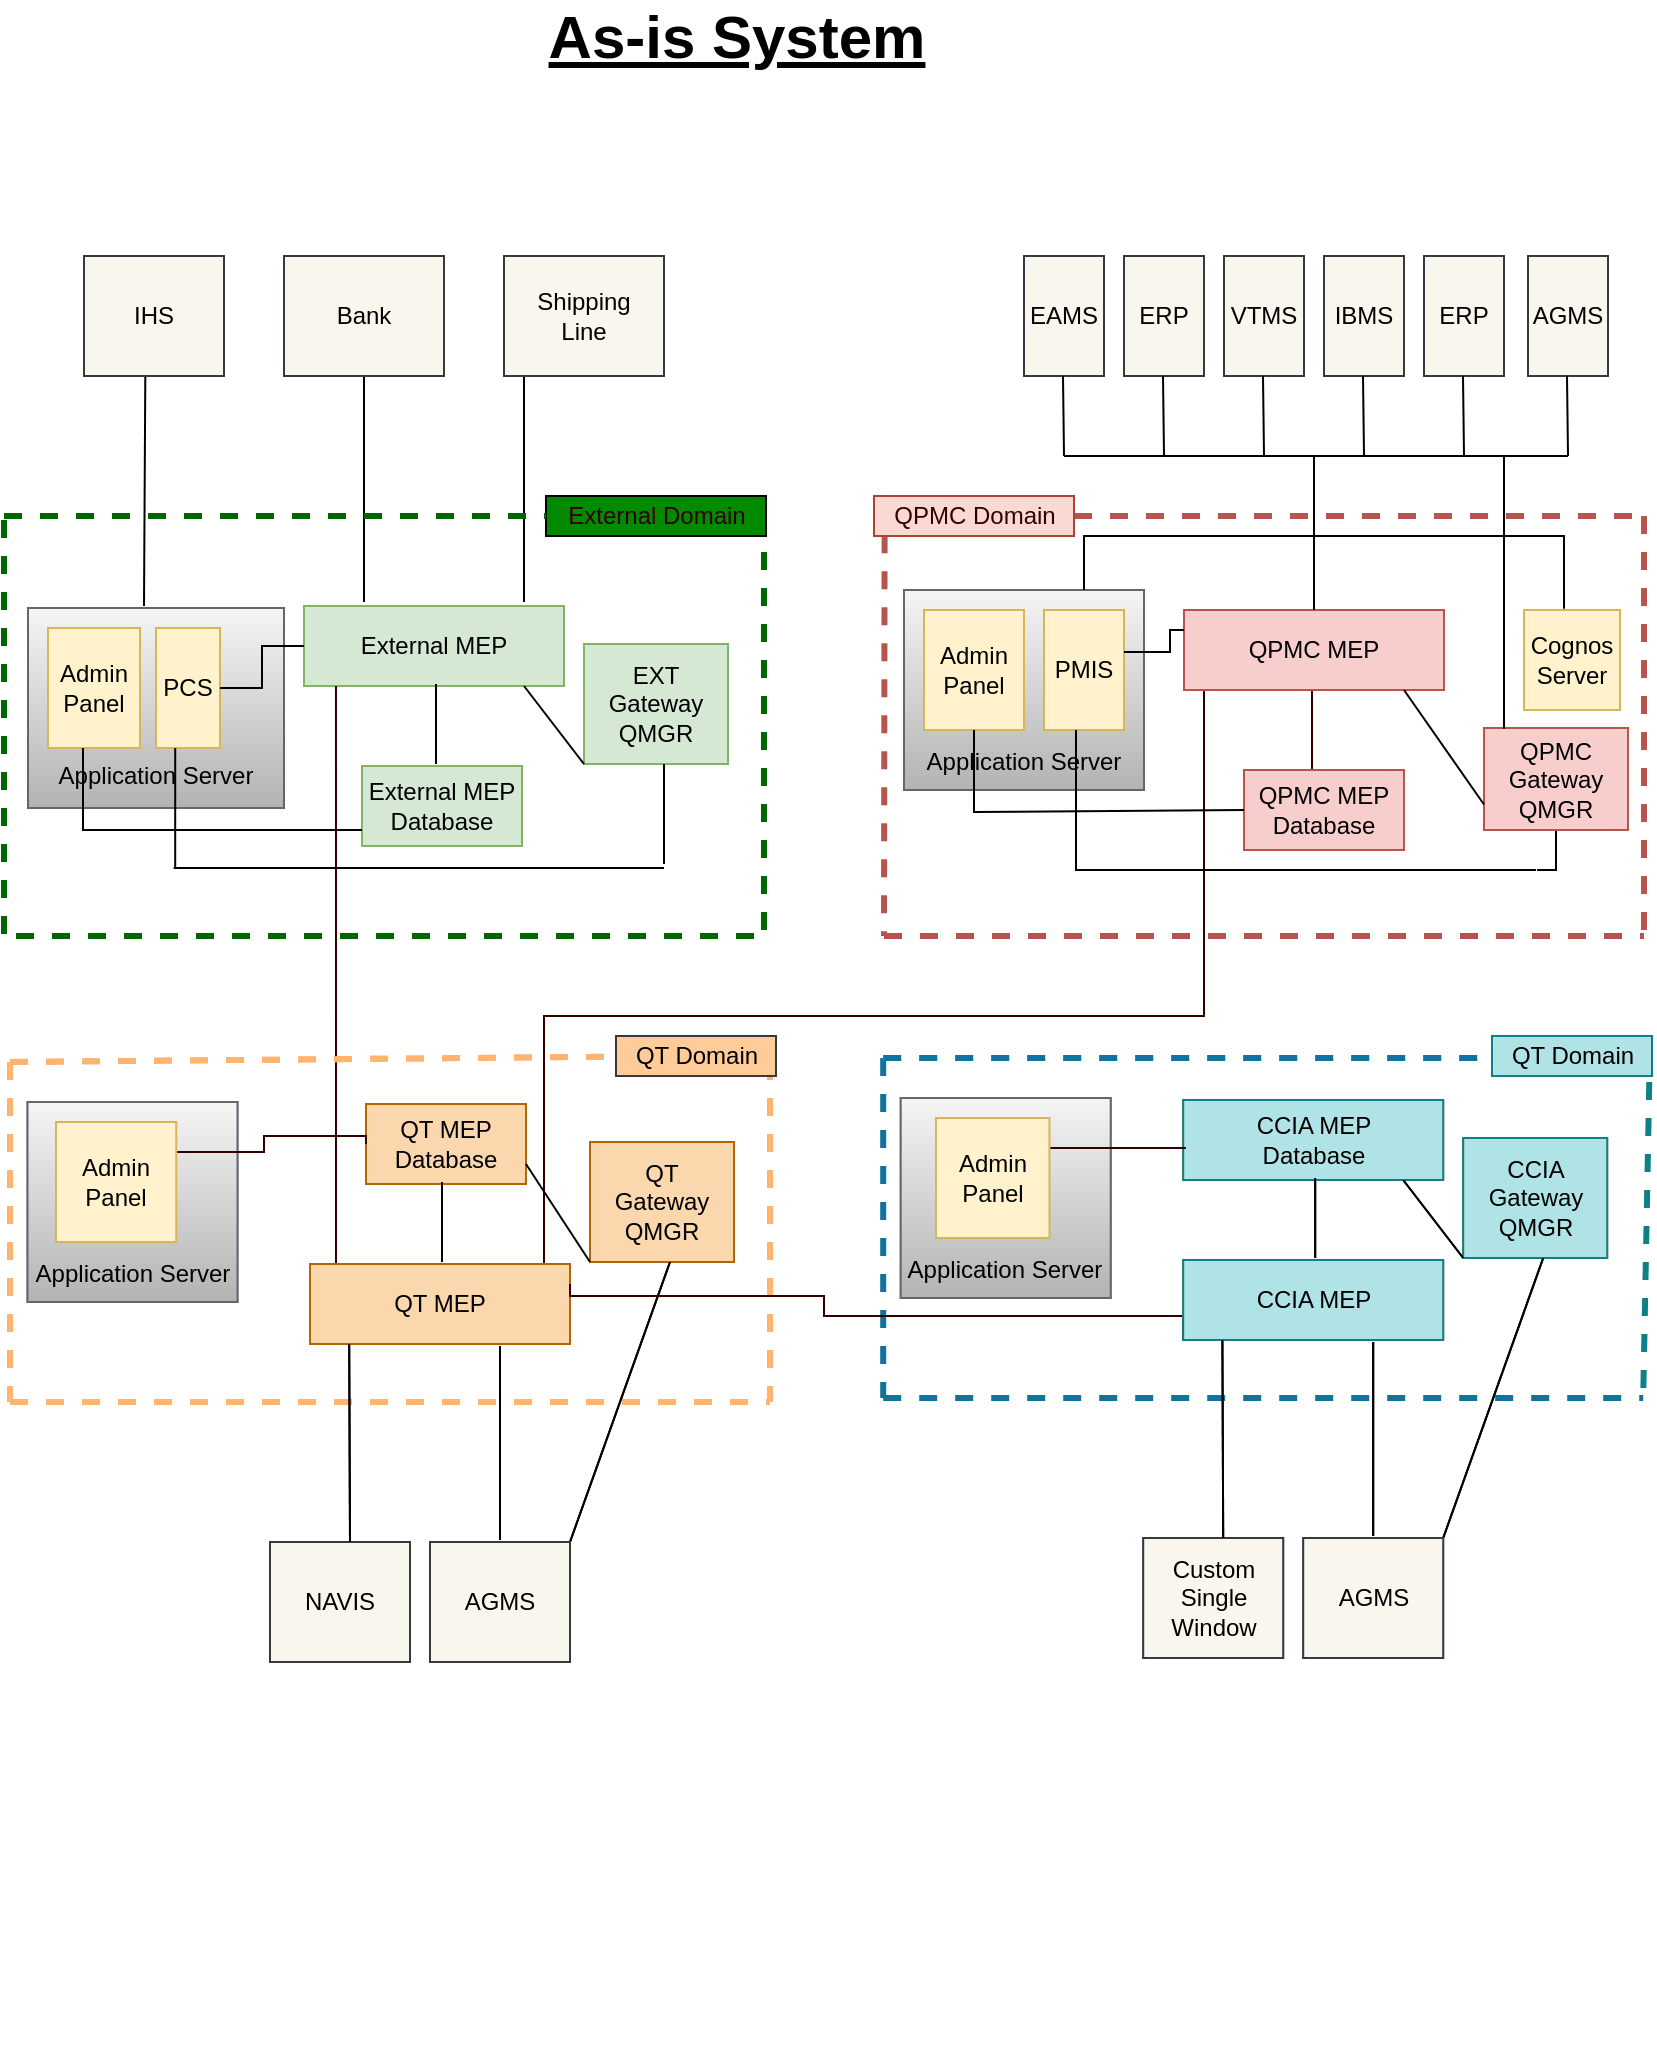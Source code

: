 <mxfile version="14.4.8" type="github" pages="2">
  <diagram id="UCudS29mGW5r3KCmV8oQ" name="As-Is">
    <mxGraphModel dx="948" dy="463" grid="1" gridSize="10" guides="1" tooltips="1" connect="1" arrows="1" fold="1" page="1" pageScale="1" pageWidth="850" pageHeight="1100" math="0" shadow="0">
      <root>
        <mxCell id="0" />
        <mxCell id="1" parent="0" />
        <mxCell id="w9-L-fleVWnlw-HBEwQN-4" value="External MEP" style="rounded=0;whiteSpace=wrap;html=1;fillColor=#d5e8d4;strokeColor=#82b366;" vertex="1" parent="1">
          <mxGeometry x="164" y="335" width="130" height="40" as="geometry" />
        </mxCell>
        <mxCell id="w9-L-fleVWnlw-HBEwQN-5" value="&lt;div&gt;External MEP&lt;/div&gt;&lt;div&gt;Database&lt;br&gt;&lt;/div&gt;" style="rounded=0;whiteSpace=wrap;html=1;fillColor=#d5e8d4;strokeColor=#82b366;" vertex="1" parent="1">
          <mxGeometry x="193" y="415" width="80" height="40" as="geometry" />
        </mxCell>
        <mxCell id="w9-L-fleVWnlw-HBEwQN-2" value="IHS" style="rounded=0;whiteSpace=wrap;html=1;fillColor=#dae8fc;strokeColor=#6c8ebf;" vertex="1" parent="1">
          <mxGeometry x="54" y="160" width="70" height="60" as="geometry" />
        </mxCell>
        <mxCell id="w9-L-fleVWnlw-HBEwQN-3" value="Bank" style="rounded=0;whiteSpace=wrap;html=1;fillColor=#dae8fc;strokeColor=#6c8ebf;" vertex="1" parent="1">
          <mxGeometry x="154" y="160" width="80" height="60" as="geometry" />
        </mxCell>
        <mxCell id="w9-L-fleVWnlw-HBEwQN-11" value="&#xa;&#xa;&#xa;&#xa;&#xa;Application Server&#xa;" style="group;gradientColor=#b3b3b3;fillColor=#f5f5f5;strokeColor=#666666;" vertex="1" connectable="0" parent="1">
          <mxGeometry x="26" y="336" width="128" height="100" as="geometry" />
        </mxCell>
        <mxCell id="DTpLSvRVLWuqKXQXCwXV-2" value="&lt;div&gt;&lt;font style=&quot;font-size: 12px&quot;&gt;Admin &lt;br&gt;&lt;/font&gt;&lt;/div&gt;&lt;div&gt;&lt;font style=&quot;font-size: 12px&quot;&gt;Panel&lt;/font&gt;&lt;/div&gt;" style="rounded=0;whiteSpace=wrap;html=1;fillColor=#fff2cc;strokeColor=#d6b656;" parent="w9-L-fleVWnlw-HBEwQN-11" vertex="1">
          <mxGeometry x="10" y="10" width="46" height="60" as="geometry" />
        </mxCell>
        <mxCell id="w9-L-fleVWnlw-HBEwQN-1" value="PCS" style="rounded=0;whiteSpace=wrap;html=1;fillColor=#fff2cc;strokeColor=#d6b656;" vertex="1" parent="w9-L-fleVWnlw-HBEwQN-11">
          <mxGeometry x="64" y="10" width="32" height="60" as="geometry" />
        </mxCell>
        <mxCell id="w9-L-fleVWnlw-HBEwQN-44" value="" style="endArrow=none;html=1;strokeColor=#000000;strokeWidth=1;" edge="1" parent="w9-L-fleVWnlw-HBEwQN-11">
          <mxGeometry width="50" height="50" relative="1" as="geometry">
            <mxPoint x="73.6" y="130" as="sourcePoint" />
            <mxPoint x="73.6" y="70" as="targetPoint" />
          </mxGeometry>
        </mxCell>
        <mxCell id="w9-L-fleVWnlw-HBEwQN-46" value="" style="endArrow=none;html=1;strokeColor=#000000;strokeWidth=1;" edge="1" parent="w9-L-fleVWnlw-HBEwQN-11">
          <mxGeometry width="50" height="50" relative="1" as="geometry">
            <mxPoint x="72.8" y="130" as="sourcePoint" />
            <mxPoint x="318" y="130" as="targetPoint" />
            <Array as="points">
              <mxPoint x="168" y="130" />
            </Array>
          </mxGeometry>
        </mxCell>
        <mxCell id="w9-L-fleVWnlw-HBEwQN-71" value="" style="endArrow=none;html=1;strokeColor=#000000;strokeWidth=1;exitX=0;exitY=0.8;exitDx=0;exitDy=0;rounded=0;exitPerimeter=0;" edge="1" parent="w9-L-fleVWnlw-HBEwQN-11" source="w9-L-fleVWnlw-HBEwQN-5">
          <mxGeometry width="50" height="50" relative="1" as="geometry">
            <mxPoint x="132.5" y="111" as="sourcePoint" />
            <mxPoint x="27.5" y="70" as="targetPoint" />
            <Array as="points">
              <mxPoint x="27.5" y="111" />
            </Array>
          </mxGeometry>
        </mxCell>
        <mxCell id="w9-L-fleVWnlw-HBEwQN-169" value="" style="endArrow=none;html=1;strokeColor=#330000;strokeWidth=1;entryX=0.123;entryY=1;entryDx=0;entryDy=0;entryPerimeter=0;" edge="1" parent="w9-L-fleVWnlw-HBEwQN-11" target="w9-L-fleVWnlw-HBEwQN-4">
          <mxGeometry width="50" height="50" relative="1" as="geometry">
            <mxPoint x="154" y="348" as="sourcePoint" />
            <mxPoint x="148" y="38" as="targetPoint" />
          </mxGeometry>
        </mxCell>
        <mxCell id="w9-L-fleVWnlw-HBEwQN-15" value="&lt;div&gt;EXT Gateway &lt;br&gt;&lt;/div&gt;&lt;div&gt;QMGR&lt;br&gt;&lt;/div&gt;" style="rounded=0;whiteSpace=wrap;html=1;fillColor=#d5e8d4;strokeColor=#82b366;" vertex="1" parent="1">
          <mxGeometry x="304" y="354" width="72" height="60" as="geometry" />
        </mxCell>
        <object label="" id="w9-L-fleVWnlw-HBEwQN-16">
          <mxCell style="endArrow=none;dashed=1;html=1;fillColor=#f8cecc;rounded=0;strokeWidth=3;strokeColor=#006600;" edge="1" parent="1" source="QtkI7uBfNVkMHuEGP41B-1">
            <mxGeometry width="50" height="50" relative="1" as="geometry">
              <mxPoint x="14" y="290" as="sourcePoint" />
              <mxPoint x="394" y="290" as="targetPoint" />
            </mxGeometry>
          </mxCell>
        </object>
        <mxCell id="w9-L-fleVWnlw-HBEwQN-17" value="" style="endArrow=none;dashed=1;html=1;fillColor=#f8cecc;rounded=0;strokeWidth=3;strokeColor=#006600;" edge="1" parent="1">
          <mxGeometry width="50" height="50" relative="1" as="geometry">
            <mxPoint x="20" y="500" as="sourcePoint" />
            <mxPoint x="390" y="500" as="targetPoint" />
          </mxGeometry>
        </mxCell>
        <mxCell id="w9-L-fleVWnlw-HBEwQN-18" value="" style="endArrow=none;dashed=1;html=1;fillColor=#f8cecc;rounded=0;strokeWidth=3;strokeColor=#006600;" edge="1" parent="1">
          <mxGeometry width="50" height="50" relative="1" as="geometry">
            <mxPoint x="394" y="290" as="sourcePoint" />
            <mxPoint x="394" y="500" as="targetPoint" />
          </mxGeometry>
        </mxCell>
        <mxCell id="w9-L-fleVWnlw-HBEwQN-168" style="edgeStyle=orthogonalEdgeStyle;rounded=0;orthogonalLoop=1;jettySize=auto;html=1;endArrow=none;endFill=0;endSize=3;strokeColor=#330000;strokeWidth=1;" edge="1" parent="1" source="w9-L-fleVWnlw-HBEwQN-20">
          <mxGeometry relative="1" as="geometry">
            <mxPoint x="668" y="417" as="targetPoint" />
            <mxPoint x="668" y="381" as="sourcePoint" />
            <Array as="points">
              <mxPoint x="668" y="390" />
              <mxPoint x="668" y="390" />
            </Array>
          </mxGeometry>
        </mxCell>
        <mxCell id="w9-L-fleVWnlw-HBEwQN-170" style="edgeStyle=orthogonalEdgeStyle;rounded=0;orthogonalLoop=1;jettySize=auto;html=1;endArrow=none;endFill=0;endSize=3;strokeColor=#330000;strokeWidth=1;" edge="1" parent="1" target="w9-L-fleVWnlw-HBEwQN-117">
          <mxGeometry relative="1" as="geometry">
            <mxPoint x="284" y="660" as="targetPoint" />
            <mxPoint x="614" y="360" as="sourcePoint" />
            <Array as="points">
              <mxPoint x="614" y="540" />
              <mxPoint x="284" y="540" />
            </Array>
          </mxGeometry>
        </mxCell>
        <mxCell id="w9-L-fleVWnlw-HBEwQN-20" value="QPMC MEP" style="rounded=0;whiteSpace=wrap;html=1;fillColor=#f8cecc;strokeColor=#b85450;" vertex="1" parent="1">
          <mxGeometry x="604" y="337" width="130" height="40" as="geometry" />
        </mxCell>
        <mxCell id="w9-L-fleVWnlw-HBEwQN-21" value="&lt;div&gt;QPMC MEP&lt;/div&gt;&lt;div&gt;Database&lt;br&gt;&lt;/div&gt;" style="rounded=0;whiteSpace=wrap;html=1;fillColor=#f8cecc;strokeColor=#b85450;" vertex="1" parent="1">
          <mxGeometry x="634" y="417" width="80" height="40" as="geometry" />
        </mxCell>
        <mxCell id="w9-L-fleVWnlw-HBEwQN-23" value="EAMS" style="rounded=0;whiteSpace=wrap;html=1;fillColor=#f9f7ed;strokeColor=#36393d;" vertex="1" parent="1">
          <mxGeometry x="524" y="160" width="40" height="60" as="geometry" />
        </mxCell>
        <mxCell id="w9-L-fleVWnlw-HBEwQN-24" value="ERP" style="rounded=0;whiteSpace=wrap;html=1;fillColor=#f9f7ed;strokeColor=#36393d;" vertex="1" parent="1">
          <mxGeometry x="574" y="160" width="40" height="60" as="geometry" />
        </mxCell>
        <mxCell id="w9-L-fleVWnlw-HBEwQN-25" value="" style="group" vertex="1" connectable="0" parent="1">
          <mxGeometry x="454" y="310" width="160" height="100" as="geometry" />
        </mxCell>
        <mxCell id="w9-L-fleVWnlw-HBEwQN-26" value="&lt;div&gt;&lt;br&gt;&lt;/div&gt;&lt;div&gt;&lt;br&gt;&lt;/div&gt;&lt;div&gt;&lt;br&gt;&lt;/div&gt;&lt;div&gt;&lt;br&gt;&lt;/div&gt;&lt;div&gt;&lt;br&gt;&lt;/div&gt;&lt;div&gt;Application Server&lt;br&gt;&lt;/div&gt;" style="rounded=0;whiteSpace=wrap;html=1;fillColor=#f5f5f5;strokeColor=#666666;gradientColor=#b3b3b3;" vertex="1" parent="w9-L-fleVWnlw-HBEwQN-25">
          <mxGeometry x="10" y="17" width="120" height="100" as="geometry" />
        </mxCell>
        <mxCell id="w9-L-fleVWnlw-HBEwQN-27" value="&lt;div&gt;&lt;font style=&quot;font-size: 12px&quot;&gt;Admin &lt;br&gt;&lt;/font&gt;&lt;/div&gt;&lt;div&gt;&lt;font style=&quot;font-size: 12px&quot;&gt;Panel&lt;/font&gt;&lt;/div&gt;" style="rounded=0;whiteSpace=wrap;html=1;fillColor=#fff2cc;strokeColor=#d6b656;" vertex="1" parent="w9-L-fleVWnlw-HBEwQN-25">
          <mxGeometry x="20" y="27" width="50" height="60" as="geometry" />
        </mxCell>
        <mxCell id="w9-L-fleVWnlw-HBEwQN-28" value="PMIS" style="rounded=0;whiteSpace=wrap;html=1;fillColor=#fff2cc;strokeColor=#d6b656;" vertex="1" parent="w9-L-fleVWnlw-HBEwQN-25">
          <mxGeometry x="80" y="27" width="40" height="60" as="geometry" />
        </mxCell>
        <mxCell id="w9-L-fleVWnlw-HBEwQN-29" value="" style="endArrow=none;dashed=1;html=1;fillColor=#f8cecc;strokeColor=#b85450;rounded=0;strokeWidth=3;exitX=0.053;exitY=0.983;exitDx=0;exitDy=0;exitPerimeter=0;" edge="1" parent="w9-L-fleVWnlw-HBEwQN-25" source="QtkI7uBfNVkMHuEGP41B-2">
          <mxGeometry width="50" height="50" relative="1" as="geometry">
            <mxPoint y="20" as="sourcePoint" />
            <mxPoint y="190" as="targetPoint" />
          </mxGeometry>
        </mxCell>
        <mxCell id="w9-L-fleVWnlw-HBEwQN-78" style="edgeStyle=orthogonalEdgeStyle;rounded=0;orthogonalLoop=1;jettySize=auto;html=1;endArrow=none;endFill=0;endSize=3;strokeColor=#000000;strokeWidth=1;" edge="1" parent="w9-L-fleVWnlw-HBEwQN-25">
          <mxGeometry relative="1" as="geometry">
            <mxPoint x="120" y="48" as="sourcePoint" />
            <mxPoint x="150" y="37" as="targetPoint" />
            <Array as="points">
              <mxPoint x="143" y="48" />
              <mxPoint x="143" y="37" />
            </Array>
          </mxGeometry>
        </mxCell>
        <mxCell id="w9-L-fleVWnlw-HBEwQN-75" style="edgeStyle=orthogonalEdgeStyle;rounded=0;orthogonalLoop=1;jettySize=auto;html=1;endArrow=none;endFill=0;endSize=3;strokeColor=#000000;strokeWidth=1;" edge="1" parent="1" source="w9-L-fleVWnlw-HBEwQN-30">
          <mxGeometry relative="1" as="geometry">
            <mxPoint x="780" y="467" as="targetPoint" />
          </mxGeometry>
        </mxCell>
        <mxCell id="w9-L-fleVWnlw-HBEwQN-30" value="&lt;div&gt;QPMC Gateway &lt;br&gt;&lt;/div&gt;&lt;div&gt;QMGR&lt;br&gt;&lt;/div&gt;" style="rounded=0;whiteSpace=wrap;html=1;fillColor=#f8cecc;strokeColor=#b85450;" vertex="1" parent="1">
          <mxGeometry x="754" y="396" width="72" height="51" as="geometry" />
        </mxCell>
        <mxCell id="w9-L-fleVWnlw-HBEwQN-31" value="" style="endArrow=none;dashed=1;html=1;fillColor=#f8cecc;strokeColor=#b85450;rounded=0;strokeWidth=3;" edge="1" parent="1" source="QtkI7uBfNVkMHuEGP41B-2">
          <mxGeometry width="50" height="50" relative="1" as="geometry">
            <mxPoint x="560" y="290" as="sourcePoint" />
            <mxPoint x="834" y="290" as="targetPoint" />
          </mxGeometry>
        </mxCell>
        <mxCell id="w9-L-fleVWnlw-HBEwQN-32" value="" style="endArrow=none;dashed=1;html=1;fillColor=#f8cecc;strokeColor=#b85450;rounded=0;strokeWidth=3;" edge="1" parent="1">
          <mxGeometry width="50" height="50" relative="1" as="geometry">
            <mxPoint x="454" y="500" as="sourcePoint" />
            <mxPoint x="834" y="500" as="targetPoint" />
          </mxGeometry>
        </mxCell>
        <mxCell id="w9-L-fleVWnlw-HBEwQN-33" value="" style="endArrow=none;dashed=1;html=1;fillColor=#f8cecc;strokeColor=#b85450;rounded=0;strokeWidth=3;" edge="1" parent="1">
          <mxGeometry width="50" height="50" relative="1" as="geometry">
            <mxPoint x="834" y="290" as="sourcePoint" />
            <mxPoint x="834" y="500" as="targetPoint" />
          </mxGeometry>
        </mxCell>
        <mxCell id="w9-L-fleVWnlw-HBEwQN-34" value="VTMS" style="rounded=0;whiteSpace=wrap;html=1;fillColor=#f9f7ed;strokeColor=#36393d;" vertex="1" parent="1">
          <mxGeometry x="624" y="160" width="40" height="60" as="geometry" />
        </mxCell>
        <mxCell id="w9-L-fleVWnlw-HBEwQN-35" value="IBMS" style="rounded=0;whiteSpace=wrap;html=1;fillColor=#f9f7ed;strokeColor=#36393d;" vertex="1" parent="1">
          <mxGeometry x="674" y="160" width="40" height="60" as="geometry" />
        </mxCell>
        <mxCell id="w9-L-fleVWnlw-HBEwQN-36" value="ERP" style="rounded=0;whiteSpace=wrap;html=1;fillColor=#f9f7ed;strokeColor=#36393d;" vertex="1" parent="1">
          <mxGeometry x="724" y="160" width="40" height="60" as="geometry" />
        </mxCell>
        <mxCell id="w9-L-fleVWnlw-HBEwQN-37" value="AGMS" style="rounded=0;whiteSpace=wrap;html=1;fillColor=#f9f7ed;strokeColor=#36393d;" vertex="1" parent="1">
          <mxGeometry x="776" y="160" width="40" height="60" as="geometry" />
        </mxCell>
        <mxCell id="w9-L-fleVWnlw-HBEwQN-40" value="" style="endArrow=none;html=1;strokeWidth=1;endSize=3;entryX=0.438;entryY=0.983;entryDx=0;entryDy=0;entryPerimeter=0;" edge="1" parent="1" target="w9-L-fleVWnlw-HBEwQN-82">
          <mxGeometry width="50" height="50" relative="1" as="geometry">
            <mxPoint x="84" y="335" as="sourcePoint" />
            <mxPoint x="84" y="225" as="targetPoint" />
          </mxGeometry>
        </mxCell>
        <mxCell id="w9-L-fleVWnlw-HBEwQN-41" value="" style="endArrow=none;html=1;strokeWidth=1;endSize=3;entryX=0.5;entryY=1;entryDx=0;entryDy=0;" edge="1" parent="1" target="w9-L-fleVWnlw-HBEwQN-83">
          <mxGeometry width="50" height="50" relative="1" as="geometry">
            <mxPoint x="194" y="333" as="sourcePoint" />
            <mxPoint x="193.5" y="223" as="targetPoint" />
          </mxGeometry>
        </mxCell>
        <mxCell id="w9-L-fleVWnlw-HBEwQN-42" value="" style="endArrow=none;html=1;strokeWidth=1;endSize=3;" edge="1" parent="1">
          <mxGeometry width="50" height="50" relative="1" as="geometry">
            <mxPoint x="274" y="333" as="sourcePoint" />
            <mxPoint x="274" y="220" as="targetPoint" />
          </mxGeometry>
        </mxCell>
        <mxCell id="w9-L-fleVWnlw-HBEwQN-45" value="" style="endArrow=none;html=1;strokeColor=#000000;strokeWidth=1;entryX=0.5;entryY=1;entryDx=0;entryDy=0;" edge="1" parent="1">
          <mxGeometry width="50" height="50" relative="1" as="geometry">
            <mxPoint x="344" y="464" as="sourcePoint" />
            <mxPoint x="344" y="414" as="targetPoint" />
          </mxGeometry>
        </mxCell>
        <mxCell id="w9-L-fleVWnlw-HBEwQN-52" value="" style="endArrow=none;html=1;strokeWidth=1;endSize=3;" edge="1" parent="1">
          <mxGeometry width="50" height="50" relative="1" as="geometry">
            <mxPoint x="544" y="260" as="sourcePoint" />
            <mxPoint x="543.5" y="220" as="targetPoint" />
          </mxGeometry>
        </mxCell>
        <mxCell id="w9-L-fleVWnlw-HBEwQN-54" value="" style="endArrow=none;html=1;strokeWidth=1;endSize=3;" edge="1" parent="1">
          <mxGeometry width="50" height="50" relative="1" as="geometry">
            <mxPoint x="594" y="260" as="sourcePoint" />
            <mxPoint x="593.5" y="220" as="targetPoint" />
          </mxGeometry>
        </mxCell>
        <mxCell id="w9-L-fleVWnlw-HBEwQN-55" value="" style="endArrow=none;html=1;strokeWidth=1;endSize=3;" edge="1" parent="1">
          <mxGeometry width="50" height="50" relative="1" as="geometry">
            <mxPoint x="644" y="260" as="sourcePoint" />
            <mxPoint x="643.5" y="220" as="targetPoint" />
          </mxGeometry>
        </mxCell>
        <mxCell id="w9-L-fleVWnlw-HBEwQN-56" value="" style="endArrow=none;html=1;strokeWidth=1;endSize=3;" edge="1" parent="1">
          <mxGeometry width="50" height="50" relative="1" as="geometry">
            <mxPoint x="694" y="260" as="sourcePoint" />
            <mxPoint x="693.5" y="220" as="targetPoint" />
          </mxGeometry>
        </mxCell>
        <mxCell id="w9-L-fleVWnlw-HBEwQN-57" value="" style="endArrow=none;html=1;strokeWidth=1;endSize=3;" edge="1" parent="1">
          <mxGeometry width="50" height="50" relative="1" as="geometry">
            <mxPoint x="744" y="260" as="sourcePoint" />
            <mxPoint x="743.5" y="220" as="targetPoint" />
          </mxGeometry>
        </mxCell>
        <mxCell id="w9-L-fleVWnlw-HBEwQN-58" value="" style="endArrow=none;html=1;strokeWidth=1;endSize=3;" edge="1" parent="1">
          <mxGeometry width="50" height="50" relative="1" as="geometry">
            <mxPoint x="796" y="260" as="sourcePoint" />
            <mxPoint x="795.5" y="220" as="targetPoint" />
          </mxGeometry>
        </mxCell>
        <mxCell id="w9-L-fleVWnlw-HBEwQN-59" value="" style="endArrow=none;html=1;strokeColor=#000000;strokeWidth=1;" edge="1" parent="1">
          <mxGeometry width="50" height="50" relative="1" as="geometry">
            <mxPoint x="544" y="260" as="sourcePoint" />
            <mxPoint x="796" y="260" as="targetPoint" />
          </mxGeometry>
        </mxCell>
        <mxCell id="w9-L-fleVWnlw-HBEwQN-60" value="" style="endArrow=none;html=1;strokeColor=#000000;strokeWidth=1;exitX=0.139;exitY=0.007;exitDx=0;exitDy=0;exitPerimeter=0;" edge="1" parent="1" source="w9-L-fleVWnlw-HBEwQN-30">
          <mxGeometry width="50" height="50" relative="1" as="geometry">
            <mxPoint x="764" y="378" as="sourcePoint" />
            <mxPoint x="764" y="260" as="targetPoint" />
          </mxGeometry>
        </mxCell>
        <mxCell id="w9-L-fleVWnlw-HBEwQN-61" value="" style="endArrow=none;html=1;strokeColor=#000000;strokeWidth=1;exitX=0.5;exitY=0;exitDx=0;exitDy=0;" edge="1" parent="1" source="w9-L-fleVWnlw-HBEwQN-20">
          <mxGeometry width="50" height="50" relative="1" as="geometry">
            <mxPoint x="619" y="310" as="sourcePoint" />
            <mxPoint x="669" y="260" as="targetPoint" />
          </mxGeometry>
        </mxCell>
        <mxCell id="w9-L-fleVWnlw-HBEwQN-62" value="" style="endArrow=none;html=1;strokeColor=#000000;strokeWidth=1;" edge="1" parent="1">
          <mxGeometry width="50" height="50" relative="1" as="geometry">
            <mxPoint x="230" y="414" as="sourcePoint" />
            <mxPoint x="230" y="374" as="targetPoint" />
          </mxGeometry>
        </mxCell>
        <mxCell id="w9-L-fleVWnlw-HBEwQN-66" value="" style="endArrow=none;html=1;strokeColor=#000000;strokeWidth=1;curved=1;exitX=0;exitY=0.75;exitDx=0;exitDy=0;" edge="1" parent="1" source="w9-L-fleVWnlw-HBEwQN-30">
          <mxGeometry width="50" height="50" relative="1" as="geometry">
            <mxPoint x="714" y="407" as="sourcePoint" />
            <mxPoint x="714" y="377" as="targetPoint" />
          </mxGeometry>
        </mxCell>
        <mxCell id="w9-L-fleVWnlw-HBEwQN-72" value="" style="endArrow=none;html=1;strokeColor=#000000;strokeWidth=1;exitX=0;exitY=0.5;exitDx=0;exitDy=0;entryX=0.5;entryY=1;entryDx=0;entryDy=0;rounded=0;" edge="1" parent="1" source="w9-L-fleVWnlw-HBEwQN-21">
          <mxGeometry width="50" height="50" relative="1" as="geometry">
            <mxPoint x="604" y="438" as="sourcePoint" />
            <mxPoint x="499" y="397" as="targetPoint" />
            <Array as="points">
              <mxPoint x="499" y="438" />
            </Array>
          </mxGeometry>
        </mxCell>
        <mxCell id="w9-L-fleVWnlw-HBEwQN-74" value="" style="endArrow=none;html=1;strokeColor=#000000;strokeWidth=1;entryX=0.5;entryY=1;entryDx=0;entryDy=0;rounded=0;" edge="1" parent="1">
          <mxGeometry width="50" height="50" relative="1" as="geometry">
            <mxPoint x="780" y="467" as="sourcePoint" />
            <mxPoint x="550" y="397" as="targetPoint" />
            <Array as="points">
              <mxPoint x="550" y="467" />
            </Array>
          </mxGeometry>
        </mxCell>
        <mxCell id="w9-L-fleVWnlw-HBEwQN-76" value="" style="endArrow=none;html=1;strokeColor=#000000;strokeWidth=1;curved=1;exitX=0;exitY=1;exitDx=0;exitDy=0;" edge="1" parent="1" source="w9-L-fleVWnlw-HBEwQN-15">
          <mxGeometry width="50" height="50" relative="1" as="geometry">
            <mxPoint x="304" y="410" as="sourcePoint" />
            <mxPoint x="274" y="375" as="targetPoint" />
          </mxGeometry>
        </mxCell>
        <mxCell id="w9-L-fleVWnlw-HBEwQN-77" style="edgeStyle=orthogonalEdgeStyle;rounded=0;orthogonalLoop=1;jettySize=auto;html=1;endArrow=none;endFill=0;endSize=3;strokeColor=#000000;strokeWidth=1;" edge="1" parent="1" source="w9-L-fleVWnlw-HBEwQN-1" target="w9-L-fleVWnlw-HBEwQN-4">
          <mxGeometry relative="1" as="geometry">
            <mxPoint x="142" y="366" as="targetPoint" />
            <Array as="points" />
          </mxGeometry>
        </mxCell>
        <mxCell id="w9-L-fleVWnlw-HBEwQN-79" value="Cognos Server" style="rounded=0;whiteSpace=wrap;html=1;fillColor=#fff2cc;strokeColor=#d6b656;" vertex="1" parent="1">
          <mxGeometry x="774" y="337" width="48" height="50" as="geometry" />
        </mxCell>
        <mxCell id="w9-L-fleVWnlw-HBEwQN-80" style="edgeStyle=orthogonalEdgeStyle;rounded=0;orthogonalLoop=1;jettySize=auto;html=1;endArrow=none;endFill=0;endSize=3;strokeColor=#000000;strokeWidth=1;entryX=0.417;entryY=-0.013;entryDx=0;entryDy=0;entryPerimeter=0;exitX=0.75;exitY=0;exitDx=0;exitDy=0;" edge="1" parent="1" source="w9-L-fleVWnlw-HBEwQN-26" target="w9-L-fleVWnlw-HBEwQN-79">
          <mxGeometry relative="1" as="geometry">
            <mxPoint x="794" y="318" as="targetPoint" />
            <mxPoint x="554" y="320" as="sourcePoint" />
            <Array as="points">
              <mxPoint x="554" y="300" />
              <mxPoint x="794" y="300" />
            </Array>
          </mxGeometry>
        </mxCell>
        <mxCell id="w9-L-fleVWnlw-HBEwQN-85" value="&lt;div&gt;QT MEP&lt;/div&gt;&lt;div&gt;Database&lt;br&gt;&lt;/div&gt;" style="rounded=0;whiteSpace=wrap;html=1;fillColor=#fad7ac;strokeColor=#b46504;" vertex="1" parent="1">
          <mxGeometry x="195" y="584" width="80" height="40" as="geometry" />
        </mxCell>
        <mxCell id="w9-L-fleVWnlw-HBEwQN-86" value="QT MEP" style="rounded=0;whiteSpace=wrap;html=1;fillColor=#fad7ac;strokeColor=#b46504;" vertex="1" parent="1">
          <mxGeometry x="167" y="664" width="130" height="40" as="geometry" />
        </mxCell>
        <mxCell id="w9-L-fleVWnlw-HBEwQN-87" style="edgeStyle=orthogonalEdgeStyle;rounded=0;orthogonalLoop=1;jettySize=auto;html=1;entryX=0.542;entryY=0.1;entryDx=0;entryDy=0;entryPerimeter=0;strokeWidth=3;strokeColor=none;" edge="1" parent="1" source="w9-L-fleVWnlw-HBEwQN-88" target="w9-L-fleVWnlw-HBEwQN-91">
          <mxGeometry relative="1" as="geometry" />
        </mxCell>
        <mxCell id="w9-L-fleVWnlw-HBEwQN-88" value="NAVIS" style="rounded=0;whiteSpace=wrap;html=1;fillColor=#dae8fc;strokeColor=#6c8ebf;" vertex="1" parent="1">
          <mxGeometry x="147" y="803" width="70" height="60" as="geometry" />
        </mxCell>
        <mxCell id="w9-L-fleVWnlw-HBEwQN-90" value="" style="group" vertex="1" connectable="0" parent="1">
          <mxGeometry x="17" y="583" width="140" height="100" as="geometry" />
        </mxCell>
        <mxCell id="w9-L-fleVWnlw-HBEwQN-91" value="&lt;div&gt;&lt;br&gt;&lt;/div&gt;&lt;div&gt;&lt;br&gt;&lt;/div&gt;&lt;div&gt;&lt;br&gt;&lt;/div&gt;&lt;div&gt;&lt;br&gt;&lt;/div&gt;&lt;div&gt;&lt;br&gt;&lt;/div&gt;&lt;div&gt;Application Server&lt;br&gt;&lt;/div&gt;" style="rounded=0;whiteSpace=wrap;html=1;fillColor=#dae8fc;strokeColor=#6c8ebf;" vertex="1" parent="w9-L-fleVWnlw-HBEwQN-90">
          <mxGeometry x="8.75" width="105" height="100" as="geometry" />
        </mxCell>
        <mxCell id="w9-L-fleVWnlw-HBEwQN-92" value="&lt;div&gt;&lt;font style=&quot;font-size: 12px&quot;&gt;Admin &lt;br&gt;&lt;/font&gt;&lt;/div&gt;&lt;div&gt;&lt;font style=&quot;font-size: 12px&quot;&gt;Panel&lt;/font&gt;&lt;/div&gt;" style="rounded=0;whiteSpace=wrap;html=1;fillColor=#fff2cc;strokeColor=#d6b656;" vertex="1" parent="w9-L-fleVWnlw-HBEwQN-90">
          <mxGeometry x="39.38" y="10" width="43.75" height="60" as="geometry" />
        </mxCell>
        <mxCell id="w9-L-fleVWnlw-HBEwQN-94" value="" style="endArrow=none;dashed=1;html=1;fillColor=#f8cecc;rounded=0;strokeWidth=3;strokeColor=#FFB570;" edge="1" parent="w9-L-fleVWnlw-HBEwQN-90">
          <mxGeometry width="50" height="50" relative="1" as="geometry">
            <mxPoint y="-20" as="sourcePoint" />
            <mxPoint y="150" as="targetPoint" />
          </mxGeometry>
        </mxCell>
        <mxCell id="w9-L-fleVWnlw-HBEwQN-97" value="&lt;div&gt;QT&lt;/div&gt;&lt;div&gt;Gateway &lt;br&gt;&lt;/div&gt;&lt;div&gt;QMGR&lt;br&gt;&lt;/div&gt;" style="rounded=0;whiteSpace=wrap;html=1;fillColor=#fad7ac;strokeColor=#b46504;" vertex="1" parent="1">
          <mxGeometry x="307" y="603" width="72" height="60" as="geometry" />
        </mxCell>
        <mxCell id="w9-L-fleVWnlw-HBEwQN-98" value="" style="endArrow=none;dashed=1;html=1;fillColor=#f8cecc;rounded=0;strokeWidth=3;strokeColor=#FFB570;" edge="1" parent="1" source="QtkI7uBfNVkMHuEGP41B-5">
          <mxGeometry width="50" height="50" relative="1" as="geometry">
            <mxPoint x="17.0" y="563" as="sourcePoint" />
            <mxPoint x="397" y="563" as="targetPoint" />
          </mxGeometry>
        </mxCell>
        <mxCell id="w9-L-fleVWnlw-HBEwQN-99" value="" style="endArrow=none;dashed=1;html=1;fillColor=#f8cecc;rounded=0;strokeWidth=3;strokeColor=#FFB570;" edge="1" parent="1">
          <mxGeometry width="50" height="50" relative="1" as="geometry">
            <mxPoint x="17.0" y="733" as="sourcePoint" />
            <mxPoint x="397" y="733" as="targetPoint" />
          </mxGeometry>
        </mxCell>
        <mxCell id="w9-L-fleVWnlw-HBEwQN-100" value="" style="endArrow=none;dashed=1;html=1;fillColor=#f8cecc;rounded=0;strokeWidth=3;strokeColor=#FFB570;" edge="1" parent="1">
          <mxGeometry width="50" height="50" relative="1" as="geometry">
            <mxPoint x="397" y="563" as="sourcePoint" />
            <mxPoint x="397" y="733" as="targetPoint" />
          </mxGeometry>
        </mxCell>
        <mxCell id="w9-L-fleVWnlw-HBEwQN-102" value="" style="endArrow=none;html=1;strokeWidth=1;endSize=3;exitX=0.5;exitY=0;exitDx=0;exitDy=0;" edge="1" parent="1">
          <mxGeometry width="50" height="50" relative="1" as="geometry">
            <mxPoint x="262" y="802" as="sourcePoint" />
            <mxPoint x="262" y="705" as="targetPoint" />
          </mxGeometry>
        </mxCell>
        <mxCell id="w9-L-fleVWnlw-HBEwQN-104" value="" style="endArrow=none;html=1;strokeColor=#000000;strokeWidth=1;entryX=0.5;entryY=1;entryDx=0;entryDy=0;" edge="1" parent="1">
          <mxGeometry width="50" height="50" relative="1" as="geometry">
            <mxPoint x="297" y="803" as="sourcePoint" />
            <mxPoint x="347" y="663" as="targetPoint" />
          </mxGeometry>
        </mxCell>
        <mxCell id="w9-L-fleVWnlw-HBEwQN-105" value="" style="endArrow=none;html=1;strokeColor=#000000;strokeWidth=1;" edge="1" parent="1">
          <mxGeometry width="50" height="50" relative="1" as="geometry">
            <mxPoint x="233" y="663" as="sourcePoint" />
            <mxPoint x="233" y="623" as="targetPoint" />
          </mxGeometry>
        </mxCell>
        <mxCell id="w9-L-fleVWnlw-HBEwQN-109" value="" style="group" vertex="1" connectable="0" parent="1">
          <mxGeometry x="234" y="1000" width="290" height="60" as="geometry" />
        </mxCell>
        <mxCell id="w9-L-fleVWnlw-HBEwQN-111" value="AGMS" style="rounded=0;whiteSpace=wrap;html=1;fillColor=#dae8fc;strokeColor=#6c8ebf;" vertex="1" parent="w9-L-fleVWnlw-HBEwQN-109">
          <mxGeometry x="-7" y="-197" width="70" height="60" as="geometry" />
        </mxCell>
        <mxCell id="w9-L-fleVWnlw-HBEwQN-114" value="" style="endArrow=none;html=1;strokeColor=#000000;strokeWidth=1;" edge="1" parent="1">
          <mxGeometry width="50" height="50" relative="1" as="geometry">
            <mxPoint x="187" y="803" as="sourcePoint" />
            <mxPoint x="186.6" y="704" as="targetPoint" />
          </mxGeometry>
        </mxCell>
        <mxCell id="w9-L-fleVWnlw-HBEwQN-117" value="QT MEP" style="rounded=0;whiteSpace=wrap;html=1;fillColor=#fad7ac;strokeColor=#b46504;" vertex="1" parent="1">
          <mxGeometry x="167" y="664" width="130" height="40" as="geometry" />
        </mxCell>
        <mxCell id="w9-L-fleVWnlw-HBEwQN-118" style="edgeStyle=orthogonalEdgeStyle;rounded=0;orthogonalLoop=1;jettySize=auto;html=1;entryX=0.542;entryY=0.1;entryDx=0;entryDy=0;entryPerimeter=0;strokeWidth=3;strokeColor=none;" edge="1" parent="1" source="w9-L-fleVWnlw-HBEwQN-119" target="w9-L-fleVWnlw-HBEwQN-120">
          <mxGeometry relative="1" as="geometry" />
        </mxCell>
        <mxCell id="w9-L-fleVWnlw-HBEwQN-119" value="NAVIS" style="rounded=0;whiteSpace=wrap;html=1;fillColor=#f9f7ed;strokeColor=#36393d;" vertex="1" parent="1">
          <mxGeometry x="147" y="803" width="70" height="60" as="geometry" />
        </mxCell>
        <mxCell id="w9-L-fleVWnlw-HBEwQN-120" value="&lt;div&gt;&lt;br&gt;&lt;/div&gt;&lt;div&gt;&lt;br&gt;&lt;/div&gt;&lt;div&gt;&lt;br&gt;&lt;/div&gt;&lt;div&gt;&lt;br&gt;&lt;/div&gt;&lt;div&gt;&lt;br&gt;&lt;/div&gt;&lt;div&gt;Application Server&lt;br&gt;&lt;/div&gt;" style="rounded=0;whiteSpace=wrap;html=1;fillColor=#f5f5f5;strokeColor=#666666;gradientColor=#b3b3b3;" vertex="1" parent="1">
          <mxGeometry x="25.75" y="583" width="105" height="100" as="geometry" />
        </mxCell>
        <mxCell id="w9-L-fleVWnlw-HBEwQN-167" style="edgeStyle=orthogonalEdgeStyle;rounded=0;orthogonalLoop=1;jettySize=auto;html=1;exitX=1;exitY=0.25;exitDx=0;exitDy=0;endArrow=none;endFill=0;endSize=3;strokeColor=#330000;strokeWidth=1;entryX=0;entryY=0.5;entryDx=0;entryDy=0;" edge="1" parent="1" source="w9-L-fleVWnlw-HBEwQN-121" target="w9-L-fleVWnlw-HBEwQN-85">
          <mxGeometry relative="1" as="geometry">
            <mxPoint x="174" y="520" as="targetPoint" />
            <Array as="points">
              <mxPoint x="144" y="608" />
              <mxPoint x="144" y="600" />
              <mxPoint x="195" y="600" />
            </Array>
          </mxGeometry>
        </mxCell>
        <mxCell id="w9-L-fleVWnlw-HBEwQN-121" value="&lt;div&gt;&lt;font style=&quot;font-size: 12px&quot;&gt;Admin &lt;br&gt;&lt;/font&gt;&lt;/div&gt;&lt;div&gt;&lt;font style=&quot;font-size: 12px&quot;&gt;Panel&lt;/font&gt;&lt;/div&gt;" style="rounded=0;whiteSpace=wrap;html=1;fillColor=#fff2cc;strokeColor=#d6b656;" vertex="1" parent="1">
          <mxGeometry x="40" y="593" width="60.13" height="60" as="geometry" />
        </mxCell>
        <mxCell id="w9-L-fleVWnlw-HBEwQN-123" value="&lt;div&gt;QT&lt;/div&gt;&lt;div&gt;Gateway &lt;br&gt;&lt;/div&gt;&lt;div&gt;QMGR&lt;br&gt;&lt;/div&gt;" style="rounded=0;whiteSpace=wrap;html=1;fillColor=#fad7ac;strokeColor=#b46504;" vertex="1" parent="1">
          <mxGeometry x="307" y="603" width="72" height="60" as="geometry" />
        </mxCell>
        <mxCell id="w9-L-fleVWnlw-HBEwQN-125" value="" style="endArrow=none;html=1;strokeWidth=1;endSize=3;exitX=0.5;exitY=0;exitDx=0;exitDy=0;" edge="1" parent="1">
          <mxGeometry width="50" height="50" relative="1" as="geometry">
            <mxPoint x="262" y="802" as="sourcePoint" />
            <mxPoint x="262" y="705" as="targetPoint" />
          </mxGeometry>
        </mxCell>
        <mxCell id="w9-L-fleVWnlw-HBEwQN-126" value="" style="endArrow=none;html=1;strokeColor=#000000;strokeWidth=1;entryX=0.5;entryY=1;entryDx=0;entryDy=0;" edge="1" parent="1">
          <mxGeometry width="50" height="50" relative="1" as="geometry">
            <mxPoint x="297" y="803" as="sourcePoint" />
            <mxPoint x="347" y="663" as="targetPoint" />
          </mxGeometry>
        </mxCell>
        <mxCell id="w9-L-fleVWnlw-HBEwQN-127" value="" style="endArrow=none;html=1;strokeColor=#000000;strokeWidth=1;" edge="1" parent="1">
          <mxGeometry width="50" height="50" relative="1" as="geometry">
            <mxPoint x="233" y="663" as="sourcePoint" />
            <mxPoint x="233" y="623" as="targetPoint" />
          </mxGeometry>
        </mxCell>
        <mxCell id="w9-L-fleVWnlw-HBEwQN-128" value="" style="endArrow=none;html=1;strokeColor=#000000;strokeWidth=1;curved=1;exitX=0;exitY=1;exitDx=0;exitDy=0;entryX=1;entryY=0.75;entryDx=0;entryDy=0;" edge="1" parent="1" source="w9-L-fleVWnlw-HBEwQN-123" target="w9-L-fleVWnlw-HBEwQN-85">
          <mxGeometry width="50" height="50" relative="1" as="geometry">
            <mxPoint x="307" y="659" as="sourcePoint" />
            <mxPoint x="277" y="624" as="targetPoint" />
          </mxGeometry>
        </mxCell>
        <mxCell id="w9-L-fleVWnlw-HBEwQN-129" value="AGMS" style="rounded=0;whiteSpace=wrap;html=1;fillColor=#f9f7ed;strokeColor=#36393d;" vertex="1" parent="1">
          <mxGeometry x="227" y="803" width="70" height="60" as="geometry" />
        </mxCell>
        <mxCell id="w9-L-fleVWnlw-HBEwQN-130" value="" style="endArrow=none;html=1;strokeColor=#000000;strokeWidth=1;" edge="1" parent="1">
          <mxGeometry width="50" height="50" relative="1" as="geometry">
            <mxPoint x="187" y="803" as="sourcePoint" />
            <mxPoint x="186.6" y="704" as="targetPoint" />
          </mxGeometry>
        </mxCell>
        <mxCell id="w9-L-fleVWnlw-HBEwQN-132" value="&lt;div&gt;QT MEP&lt;/div&gt;&lt;div&gt;Database&lt;br&gt;&lt;/div&gt;" style="rounded=0;whiteSpace=wrap;html=1;fillColor=#fad7ac;strokeColor=#b46504;" vertex="1" parent="1">
          <mxGeometry x="603.6" y="582" width="130" height="40" as="geometry" />
        </mxCell>
        <mxCell id="w9-L-fleVWnlw-HBEwQN-133" value="QT MEP" style="rounded=0;whiteSpace=wrap;html=1;fillColor=#fad7ac;strokeColor=#b46504;" vertex="1" parent="1">
          <mxGeometry x="603.6" y="662" width="130" height="40" as="geometry" />
        </mxCell>
        <mxCell id="w9-L-fleVWnlw-HBEwQN-134" style="edgeStyle=orthogonalEdgeStyle;rounded=0;orthogonalLoop=1;jettySize=auto;html=1;entryX=0.542;entryY=0.1;entryDx=0;entryDy=0;entryPerimeter=0;strokeWidth=3;strokeColor=none;" edge="1" parent="1" source="w9-L-fleVWnlw-HBEwQN-135" target="w9-L-fleVWnlw-HBEwQN-137">
          <mxGeometry relative="1" as="geometry" />
        </mxCell>
        <mxCell id="w9-L-fleVWnlw-HBEwQN-135" value="NAVIS" style="rounded=0;whiteSpace=wrap;html=1;fillColor=#dae8fc;strokeColor=#6c8ebf;" vertex="1" parent="1">
          <mxGeometry x="583.6" y="801" width="70" height="60" as="geometry" />
        </mxCell>
        <mxCell id="w9-L-fleVWnlw-HBEwQN-136" value="" style="group" vertex="1" connectable="0" parent="1">
          <mxGeometry x="453.6" y="581" width="140" height="100" as="geometry" />
        </mxCell>
        <mxCell id="w9-L-fleVWnlw-HBEwQN-137" value="&lt;div&gt;&lt;br&gt;&lt;/div&gt;&lt;div&gt;&lt;br&gt;&lt;/div&gt;&lt;div&gt;&lt;br&gt;&lt;/div&gt;&lt;div&gt;&lt;br&gt;&lt;/div&gt;&lt;div&gt;&lt;br&gt;&lt;/div&gt;&lt;div&gt;Application Server&lt;br&gt;&lt;/div&gt;" style="rounded=0;whiteSpace=wrap;html=1;fillColor=#dae8fc;strokeColor=#6c8ebf;" vertex="1" parent="w9-L-fleVWnlw-HBEwQN-136">
          <mxGeometry x="8.75" width="105" height="100" as="geometry" />
        </mxCell>
        <mxCell id="w9-L-fleVWnlw-HBEwQN-138" value="&lt;div&gt;&lt;font style=&quot;font-size: 12px&quot;&gt;Admin &lt;br&gt;&lt;/font&gt;&lt;/div&gt;&lt;div&gt;&lt;font style=&quot;font-size: 12px&quot;&gt;Panel&lt;/font&gt;&lt;/div&gt;" style="rounded=0;whiteSpace=wrap;html=1;fillColor=#fff2cc;strokeColor=#d6b656;" vertex="1" parent="w9-L-fleVWnlw-HBEwQN-136">
          <mxGeometry x="39.38" y="10" width="43.75" height="60" as="geometry" />
        </mxCell>
        <mxCell id="w9-L-fleVWnlw-HBEwQN-139" value="" style="endArrow=none;dashed=1;html=1;fillColor=#b1ddf0;rounded=0;strokeWidth=3;strokeColor=#10739e;" edge="1" parent="w9-L-fleVWnlw-HBEwQN-136">
          <mxGeometry width="50" height="50" relative="1" as="geometry">
            <mxPoint y="-20" as="sourcePoint" />
            <mxPoint y="150" as="targetPoint" />
          </mxGeometry>
        </mxCell>
        <mxCell id="w9-L-fleVWnlw-HBEwQN-141" value="&lt;div&gt;QT&lt;/div&gt;&lt;div&gt;Gateway &lt;br&gt;&lt;/div&gt;&lt;div&gt;QMGR&lt;br&gt;&lt;/div&gt;" style="rounded=0;whiteSpace=wrap;html=1;fillColor=#fad7ac;strokeColor=#b46504;" vertex="1" parent="1">
          <mxGeometry x="743.6" y="601" width="72" height="60" as="geometry" />
        </mxCell>
        <mxCell id="w9-L-fleVWnlw-HBEwQN-142" value="" style="endArrow=none;dashed=1;html=1;fillColor=#f8cecc;rounded=0;strokeWidth=3;strokeColor=#FFB570;" edge="1" parent="1">
          <mxGeometry width="50" height="50" relative="1" as="geometry">
            <mxPoint x="453.6" y="561" as="sourcePoint" />
            <mxPoint x="833.6" y="561" as="targetPoint" />
          </mxGeometry>
        </mxCell>
        <mxCell id="w9-L-fleVWnlw-HBEwQN-143" value="" style="endArrow=none;dashed=1;html=1;fillColor=#b1ddf0;rounded=0;strokeWidth=3;strokeColor=#10739e;" edge="1" parent="1">
          <mxGeometry width="50" height="50" relative="1" as="geometry">
            <mxPoint x="453.6" y="731" as="sourcePoint" />
            <mxPoint x="833.6" y="731" as="targetPoint" />
          </mxGeometry>
        </mxCell>
        <mxCell id="w9-L-fleVWnlw-HBEwQN-144" value="" style="endArrow=none;dashed=1;html=1;fillColor=#b0e3e6;rounded=0;strokeWidth=3;strokeColor=#0e8088;exitX=0.983;exitY=1.15;exitDx=0;exitDy=0;exitPerimeter=0;" edge="1" parent="1" source="QtkI7uBfNVkMHuEGP41B-8">
          <mxGeometry width="50" height="50" relative="1" as="geometry">
            <mxPoint x="833.6" y="561" as="sourcePoint" />
            <mxPoint x="833.6" y="731" as="targetPoint" />
          </mxGeometry>
        </mxCell>
        <mxCell id="w9-L-fleVWnlw-HBEwQN-145" value="" style="endArrow=none;html=1;strokeWidth=1;endSize=3;exitX=0.5;exitY=0;exitDx=0;exitDy=0;" edge="1" parent="1">
          <mxGeometry width="50" height="50" relative="1" as="geometry">
            <mxPoint x="698.6" y="800" as="sourcePoint" />
            <mxPoint x="698.6" y="703" as="targetPoint" />
          </mxGeometry>
        </mxCell>
        <mxCell id="w9-L-fleVWnlw-HBEwQN-146" value="" style="endArrow=none;html=1;strokeColor=#000000;strokeWidth=1;entryX=0.5;entryY=1;entryDx=0;entryDy=0;" edge="1" parent="1">
          <mxGeometry width="50" height="50" relative="1" as="geometry">
            <mxPoint x="733.6" y="801" as="sourcePoint" />
            <mxPoint x="783.6" y="661" as="targetPoint" />
          </mxGeometry>
        </mxCell>
        <mxCell id="w9-L-fleVWnlw-HBEwQN-147" value="" style="endArrow=none;html=1;strokeColor=#000000;strokeWidth=1;" edge="1" parent="1">
          <mxGeometry width="50" height="50" relative="1" as="geometry">
            <mxPoint x="669.6" y="661" as="sourcePoint" />
            <mxPoint x="669.6" y="621" as="targetPoint" />
          </mxGeometry>
        </mxCell>
        <mxCell id="w9-L-fleVWnlw-HBEwQN-148" value="" style="endArrow=none;html=1;strokeColor=#000000;strokeWidth=1;curved=1;exitX=0;exitY=1;exitDx=0;exitDy=0;" edge="1" parent="1" source="w9-L-fleVWnlw-HBEwQN-141">
          <mxGeometry width="50" height="50" relative="1" as="geometry">
            <mxPoint x="743.6" y="657" as="sourcePoint" />
            <mxPoint x="713.6" y="622" as="targetPoint" />
          </mxGeometry>
        </mxCell>
        <mxCell id="w9-L-fleVWnlw-HBEwQN-149" value="AGMS" style="rounded=0;whiteSpace=wrap;html=1;fillColor=#dae8fc;strokeColor=#6c8ebf;" vertex="1" parent="1">
          <mxGeometry x="663.6" y="801" width="70" height="60" as="geometry" />
        </mxCell>
        <mxCell id="w9-L-fleVWnlw-HBEwQN-150" value="" style="endArrow=none;html=1;strokeColor=#000000;strokeWidth=1;" edge="1" parent="1">
          <mxGeometry width="50" height="50" relative="1" as="geometry">
            <mxPoint x="623.6" y="801" as="sourcePoint" />
            <mxPoint x="623.2" y="702" as="targetPoint" />
          </mxGeometry>
        </mxCell>
        <mxCell id="w9-L-fleVWnlw-HBEwQN-151" value="&lt;div&gt;CCIA MEP&lt;/div&gt;&lt;div&gt;Database&lt;br&gt;&lt;/div&gt;" style="rounded=0;whiteSpace=wrap;html=1;fillColor=#b0e3e6;strokeColor=#0e8088;" vertex="1" parent="1">
          <mxGeometry x="603.6" y="582" width="130" height="40" as="geometry" />
        </mxCell>
        <mxCell id="w9-L-fleVWnlw-HBEwQN-171" style="edgeStyle=orthogonalEdgeStyle;rounded=0;orthogonalLoop=1;jettySize=auto;html=1;exitX=0;exitY=1;exitDx=0;exitDy=0;endArrow=none;endFill=0;endSize=3;strokeColor=#330000;strokeWidth=1;entryX=1;entryY=0.25;entryDx=0;entryDy=0;" edge="1" parent="1" source="w9-L-fleVWnlw-HBEwQN-152" target="w9-L-fleVWnlw-HBEwQN-117">
          <mxGeometry relative="1" as="geometry">
            <mxPoint x="304" y="680" as="targetPoint" />
            <Array as="points">
              <mxPoint x="604" y="690" />
              <mxPoint x="424" y="690" />
              <mxPoint x="424" y="680" />
              <mxPoint x="297" y="680" />
            </Array>
          </mxGeometry>
        </mxCell>
        <mxCell id="w9-L-fleVWnlw-HBEwQN-152" value="CCIA MEP" style="rounded=0;whiteSpace=wrap;html=1;fillColor=#b0e3e6;strokeColor=#0e8088;" vertex="1" parent="1">
          <mxGeometry x="603.6" y="662" width="130" height="40" as="geometry" />
        </mxCell>
        <mxCell id="w9-L-fleVWnlw-HBEwQN-153" style="edgeStyle=orthogonalEdgeStyle;rounded=0;orthogonalLoop=1;jettySize=auto;html=1;entryX=0.542;entryY=0.1;entryDx=0;entryDy=0;entryPerimeter=0;strokeWidth=3;strokeColor=none;" edge="1" parent="1" source="w9-L-fleVWnlw-HBEwQN-154" target="w9-L-fleVWnlw-HBEwQN-155">
          <mxGeometry relative="1" as="geometry" />
        </mxCell>
        <mxCell id="w9-L-fleVWnlw-HBEwQN-154" value="Custom Single Window" style="rounded=0;whiteSpace=wrap;html=1;fillColor=#f9f7ed;strokeColor=#36393d;" vertex="1" parent="1">
          <mxGeometry x="583.6" y="801" width="70" height="60" as="geometry" />
        </mxCell>
        <mxCell id="w9-L-fleVWnlw-HBEwQN-155" value="&lt;div&gt;&lt;br&gt;&lt;/div&gt;&lt;div&gt;&lt;br&gt;&lt;/div&gt;&lt;div&gt;&lt;br&gt;&lt;/div&gt;&lt;div&gt;&lt;br&gt;&lt;/div&gt;&lt;div&gt;&lt;br&gt;&lt;/div&gt;&lt;div&gt;Application Server&lt;br&gt;&lt;/div&gt;" style="rounded=0;whiteSpace=wrap;html=1;fillColor=#f5f5f5;strokeColor=#666666;gradientColor=#b3b3b3;" vertex="1" parent="1">
          <mxGeometry x="462.35" y="581" width="105" height="100" as="geometry" />
        </mxCell>
        <mxCell id="w9-L-fleVWnlw-HBEwQN-172" style="edgeStyle=orthogonalEdgeStyle;rounded=0;orthogonalLoop=1;jettySize=auto;html=1;endArrow=none;endFill=0;endSize=3;strokeColor=#330000;strokeWidth=1;entryX=0.049;entryY=0.6;entryDx=0;entryDy=0;entryPerimeter=0;exitX=1;exitY=0.25;exitDx=0;exitDy=0;" edge="1" parent="1" source="w9-L-fleVWnlw-HBEwQN-156">
          <mxGeometry relative="1" as="geometry">
            <mxPoint x="604.97" y="606" as="targetPoint" />
            <mxPoint x="532" y="606" as="sourcePoint" />
          </mxGeometry>
        </mxCell>
        <mxCell id="w9-L-fleVWnlw-HBEwQN-156" value="&lt;div&gt;&lt;font style=&quot;font-size: 12px&quot;&gt;Admin &lt;br&gt;&lt;/font&gt;&lt;/div&gt;&lt;div&gt;&lt;font style=&quot;font-size: 12px&quot;&gt;Panel&lt;/font&gt;&lt;/div&gt;" style="rounded=0;whiteSpace=wrap;html=1;fillColor=#fff2cc;strokeColor=#d6b656;" vertex="1" parent="1">
          <mxGeometry x="480" y="591" width="56.73" height="60" as="geometry" />
        </mxCell>
        <mxCell id="w9-L-fleVWnlw-HBEwQN-158" value="&lt;div&gt;CCIA&lt;br&gt;&lt;/div&gt;&lt;div&gt;Gateway &lt;br&gt;&lt;/div&gt;&lt;div&gt;QMGR&lt;br&gt;&lt;/div&gt;" style="rounded=0;whiteSpace=wrap;html=1;fillColor=#b0e3e6;strokeColor=#0e8088;" vertex="1" parent="1">
          <mxGeometry x="743.6" y="601" width="72" height="60" as="geometry" />
        </mxCell>
        <mxCell id="w9-L-fleVWnlw-HBEwQN-160" value="" style="endArrow=none;html=1;strokeWidth=1;endSize=3;exitX=0.5;exitY=0;exitDx=0;exitDy=0;" edge="1" parent="1">
          <mxGeometry width="50" height="50" relative="1" as="geometry">
            <mxPoint x="698.6" y="800" as="sourcePoint" />
            <mxPoint x="698.6" y="703" as="targetPoint" />
          </mxGeometry>
        </mxCell>
        <mxCell id="w9-L-fleVWnlw-HBEwQN-161" value="" style="endArrow=none;html=1;strokeColor=#000000;strokeWidth=1;entryX=0.5;entryY=1;entryDx=0;entryDy=0;" edge="1" parent="1">
          <mxGeometry width="50" height="50" relative="1" as="geometry">
            <mxPoint x="733.6" y="801" as="sourcePoint" />
            <mxPoint x="783.6" y="661" as="targetPoint" />
          </mxGeometry>
        </mxCell>
        <mxCell id="w9-L-fleVWnlw-HBEwQN-162" value="" style="endArrow=none;html=1;strokeColor=#000000;strokeWidth=1;" edge="1" parent="1">
          <mxGeometry width="50" height="50" relative="1" as="geometry">
            <mxPoint x="669.6" y="661" as="sourcePoint" />
            <mxPoint x="669.6" y="621" as="targetPoint" />
          </mxGeometry>
        </mxCell>
        <mxCell id="w9-L-fleVWnlw-HBEwQN-163" value="" style="endArrow=none;html=1;strokeColor=#000000;strokeWidth=1;curved=1;exitX=0;exitY=1;exitDx=0;exitDy=0;" edge="1" parent="1" source="w9-L-fleVWnlw-HBEwQN-158">
          <mxGeometry width="50" height="50" relative="1" as="geometry">
            <mxPoint x="743.6" y="657" as="sourcePoint" />
            <mxPoint x="713.6" y="622" as="targetPoint" />
          </mxGeometry>
        </mxCell>
        <mxCell id="w9-L-fleVWnlw-HBEwQN-164" value="AGMS" style="rounded=0;whiteSpace=wrap;html=1;fillColor=#f9f7ed;strokeColor=#36393d;" vertex="1" parent="1">
          <mxGeometry x="663.6" y="801" width="70" height="60" as="geometry" />
        </mxCell>
        <mxCell id="w9-L-fleVWnlw-HBEwQN-165" value="" style="endArrow=none;html=1;strokeColor=#000000;strokeWidth=1;" edge="1" parent="1">
          <mxGeometry width="50" height="50" relative="1" as="geometry">
            <mxPoint x="623.6" y="801" as="sourcePoint" />
            <mxPoint x="623.2" y="702" as="targetPoint" />
          </mxGeometry>
        </mxCell>
        <mxCell id="w9-L-fleVWnlw-HBEwQN-166" value="" style="endArrow=none;dashed=1;html=1;fillColor=#b1ddf0;rounded=0;strokeWidth=3;strokeColor=#10739e;" edge="1" parent="1">
          <mxGeometry width="50" height="50" relative="1" as="geometry">
            <mxPoint x="453.6" y="561" as="sourcePoint" />
            <mxPoint x="833.6" y="561" as="targetPoint" />
          </mxGeometry>
        </mxCell>
        <mxCell id="w9-L-fleVWnlw-HBEwQN-19" value="" style="endArrow=none;dashed=1;html=1;fillColor=#f8cecc;rounded=0;strokeWidth=3;strokeColor=#006600;" edge="1" parent="1">
          <mxGeometry width="50" height="50" relative="1" as="geometry">
            <mxPoint x="14" y="292" as="sourcePoint" />
            <mxPoint x="14" y="500" as="targetPoint" />
          </mxGeometry>
        </mxCell>
        <mxCell id="w9-L-fleVWnlw-HBEwQN-9" value="&lt;div&gt;Shipping&lt;/div&gt;&lt;div&gt;Line&lt;br&gt;&lt;/div&gt;" style="rounded=0;whiteSpace=wrap;html=1;fillColor=#f9f7ed;strokeColor=#36393d;" vertex="1" parent="1">
          <mxGeometry x="264" y="160" width="80" height="60" as="geometry" />
        </mxCell>
        <mxCell id="w9-L-fleVWnlw-HBEwQN-82" value="IHS" style="rounded=0;whiteSpace=wrap;html=1;fillColor=#f9f7ed;strokeColor=#36393d;" vertex="1" parent="1">
          <mxGeometry x="54" y="160" width="70" height="60" as="geometry" />
        </mxCell>
        <mxCell id="w9-L-fleVWnlw-HBEwQN-83" value="Bank" style="rounded=0;whiteSpace=wrap;html=1;fillColor=#f9f7ed;strokeColor=#36393d;" vertex="1" parent="1">
          <mxGeometry x="154" y="160" width="80" height="60" as="geometry" />
        </mxCell>
        <mxCell id="U6EZAr76CgpMoN1xr178-1" value="&lt;font style=&quot;font-size: 30px&quot;&gt;&lt;u&gt;&lt;b&gt;As-is System&lt;/b&gt;&lt;/u&gt;&lt;br&gt;&lt;/font&gt;" style="text;html=1;resizable=0;autosize=1;align=center;verticalAlign=middle;points=[];fillColor=none;strokeColor=none;rounded=0;" vertex="1" parent="1">
          <mxGeometry x="280" y="35" width="200" height="30" as="geometry" />
        </mxCell>
        <mxCell id="QtkI7uBfNVkMHuEGP41B-1" value="External Domain" style="text;html=1;resizable=0;autosize=1;align=center;verticalAlign=middle;points=[];fillColor=#008a00;rounded=0;strokeColor=#000000;fontColor=#330000;" vertex="1" parent="1">
          <mxGeometry x="285" y="280" width="110" height="20" as="geometry" />
        </mxCell>
        <object label="" id="QtkI7uBfNVkMHuEGP41B-3">
          <mxCell style="endArrow=none;dashed=1;html=1;fillColor=#f8cecc;rounded=0;strokeWidth=3;strokeColor=#006600;" edge="1" parent="1" target="QtkI7uBfNVkMHuEGP41B-1">
            <mxGeometry width="50" height="50" relative="1" as="geometry">
              <mxPoint x="14" y="290" as="sourcePoint" />
              <mxPoint x="394" y="290" as="targetPoint" />
            </mxGeometry>
          </mxCell>
        </object>
        <mxCell id="QtkI7uBfNVkMHuEGP41B-2" value="&lt;font&gt;QPMC Domain&lt;/font&gt;" style="text;html=1;resizable=0;autosize=1;align=center;verticalAlign=middle;points=[];strokeColor=#ae4132;rounded=0;fillColor=#fad9d5;fontColor=#330000;" vertex="1" parent="1">
          <mxGeometry x="449" y="280" width="100" height="20" as="geometry" />
        </mxCell>
        <mxCell id="QtkI7uBfNVkMHuEGP41B-6" value="" style="endArrow=none;dashed=1;html=1;fillColor=#f8cecc;rounded=0;strokeWidth=3;strokeColor=#FFB570;" edge="1" parent="1" target="QtkI7uBfNVkMHuEGP41B-5">
          <mxGeometry width="50" height="50" relative="1" as="geometry">
            <mxPoint x="17" y="563" as="sourcePoint" />
            <mxPoint x="397" y="563" as="targetPoint" />
          </mxGeometry>
        </mxCell>
        <mxCell id="QtkI7uBfNVkMHuEGP41B-5" value="QT Domain" style="text;html=1;resizable=0;autosize=1;align=center;verticalAlign=middle;points=[];fillColor=#ffcc99;strokeColor=#36393d;rounded=0;" vertex="1" parent="1">
          <mxGeometry x="320" y="550" width="80" height="20" as="geometry" />
        </mxCell>
        <mxCell id="QtkI7uBfNVkMHuEGP41B-7" value="" style="endArrow=none;dashed=1;html=1;fillColor=#f8cecc;rounded=0;strokeWidth=3;strokeColor=#FFB570;" edge="1" parent="1" target="QtkI7uBfNVkMHuEGP41B-5">
          <mxGeometry width="50" height="50" relative="1" as="geometry">
            <mxPoint x="17.0" y="563" as="sourcePoint" />
            <mxPoint x="397" y="563" as="targetPoint" />
          </mxGeometry>
        </mxCell>
        <mxCell id="QtkI7uBfNVkMHuEGP41B-8" value="QT Domain" style="text;html=1;resizable=0;autosize=1;align=center;verticalAlign=middle;points=[];fillColor=#b0e3e6;strokeColor=#0e8088;rounded=0;" vertex="1" parent="1">
          <mxGeometry x="758" y="550" width="80" height="20" as="geometry" />
        </mxCell>
      </root>
    </mxGraphModel>
  </diagram>
  <diagram id="WRToRxL-9LGb-_b7TC84" name="To-Be">
    <mxGraphModel dx="1422" dy="694" grid="1" gridSize="10" guides="1" tooltips="1" connect="1" arrows="1" fold="1" page="1" pageScale="1" pageWidth="850" pageHeight="1100" math="0" shadow="0">
      <root>
        <mxCell id="569txR6M5cb1EbNQ2u_H-0" />
        <mxCell id="569txR6M5cb1EbNQ2u_H-1" parent="569txR6M5cb1EbNQ2u_H-0" />
        <mxCell id="7VCsZIXznAV2EysCk7RT-149" style="edgeStyle=orthogonalEdgeStyle;rounded=0;orthogonalLoop=1;jettySize=auto;html=1;exitX=1;exitY=0.5;exitDx=0;exitDy=0;endArrow=none;endFill=0;endSize=3;strokeColor=#330000;strokeWidth=1;entryX=0.935;entryY=1.025;entryDx=0;entryDy=0;entryPerimeter=0;" edge="1" parent="569txR6M5cb1EbNQ2u_H-1" source="7VCsZIXznAV2EysCk7RT-1" target="7VCsZIXznAV2EysCk7RT-0">
          <mxGeometry relative="1" as="geometry">
            <mxPoint x="610" y="380" as="targetPoint" />
            <Array as="points">
              <mxPoint x="616" y="411" />
            </Array>
          </mxGeometry>
        </mxCell>
        <mxCell id="7VCsZIXznAV2EysCk7RT-1" value="&lt;div&gt;Mwani MEP&lt;/div&gt;&lt;div&gt;Database&lt;br&gt;&lt;/div&gt;" style="rounded=0;whiteSpace=wrap;html=1;fillColor=#e6d0de;strokeColor=#996185;gradientColor=#d5739d;" vertex="1" parent="569txR6M5cb1EbNQ2u_H-1">
          <mxGeometry x="371.5" y="391" width="175" height="40" as="geometry" />
        </mxCell>
        <mxCell id="7VCsZIXznAV2EysCk7RT-4" value="Application Server&#xa;" style="group;gradientColor=#b3b3b3;fillColor=#f5f5f5;strokeColor=#666666;" vertex="1" connectable="0" parent="569txR6M5cb1EbNQ2u_H-1">
          <mxGeometry x="38" y="311.5" width="212" height="108.5" as="geometry" />
        </mxCell>
        <mxCell id="7VCsZIXznAV2EysCk7RT-5" value="&lt;div&gt;&lt;font style=&quot;font-size: 12px&quot;&gt;Admin &lt;br&gt;&lt;/font&gt;&lt;/div&gt;&lt;div&gt;&lt;font style=&quot;font-size: 12px&quot;&gt;Panel&lt;/font&gt;&lt;/div&gt;" style="rounded=0;whiteSpace=wrap;html=1;fillColor=#fff2cc;strokeColor=#d6b656;" vertex="1" parent="7VCsZIXznAV2EysCk7RT-4">
          <mxGeometry x="16.56" y="26.901" width="53.44" height="53.802" as="geometry" />
        </mxCell>
        <mxCell id="7VCsZIXznAV2EysCk7RT-6" value="PCS" style="rounded=0;whiteSpace=wrap;html=1;fillColor=#fff2cc;strokeColor=#d6b656;" vertex="1" parent="7VCsZIXznAV2EysCk7RT-4">
          <mxGeometry x="84" y="26.901" width="44" height="53.802" as="geometry" />
        </mxCell>
        <mxCell id="7VCsZIXznAV2EysCk7RT-134" value="PMIS" style="rounded=0;whiteSpace=wrap;html=1;fillColor=#fff2cc;strokeColor=#d6b656;" vertex="1" parent="7VCsZIXznAV2EysCk7RT-4">
          <mxGeometry x="145" y="28" width="44" height="54.25" as="geometry" />
        </mxCell>
        <mxCell id="7VCsZIXznAV2EysCk7RT-154" style="edgeStyle=orthogonalEdgeStyle;rounded=0;orthogonalLoop=1;jettySize=auto;html=1;endArrow=none;endFill=0;endSize=3;strokeColor=#330000;strokeWidth=1;" edge="1" parent="569txR6M5cb1EbNQ2u_H-1" source="7VCsZIXznAV2EysCk7RT-11">
          <mxGeometry relative="1" as="geometry">
            <mxPoint x="670" y="300" as="targetPoint" />
            <Array as="points">
              <mxPoint x="740" y="300" />
            </Array>
          </mxGeometry>
        </mxCell>
        <mxCell id="7VCsZIXznAV2EysCk7RT-11" value="&lt;div&gt;Gateway &lt;br&gt;&lt;/div&gt;&lt;div&gt;QMGR&lt;br&gt;&lt;/div&gt;" style="rounded=0;whiteSpace=wrap;html=1;fillColor=#e6d0de;strokeColor=#996185;gradientColor=#d5739d;" vertex="1" parent="569txR6M5cb1EbNQ2u_H-1">
          <mxGeometry x="704" y="320" width="72" height="60" as="geometry" />
        </mxCell>
        <mxCell id="7VCsZIXznAV2EysCk7RT-12" value="" style="endArrow=none;dashed=1;html=1;fillColor=#e6d0de;rounded=0;strokeWidth=3;strokeColor=#996185;gradientColor=#d5739d;" edge="1" parent="569txR6M5cb1EbNQ2u_H-1">
          <mxGeometry width="50" height="50" relative="1" as="geometry">
            <mxPoint x="14" y="290" as="sourcePoint" />
            <mxPoint x="840" y="280" as="targetPoint" />
          </mxGeometry>
        </mxCell>
        <mxCell id="7VCsZIXznAV2EysCk7RT-13" value="" style="endArrow=none;dashed=1;html=1;fillColor=#e6d0de;rounded=0;strokeWidth=3;strokeColor=#996185;gradientColor=#d5739d;" edge="1" parent="569txR6M5cb1EbNQ2u_H-1">
          <mxGeometry width="50" height="50" relative="1" as="geometry">
            <mxPoint x="12" y="520" as="sourcePoint" />
            <mxPoint x="838" y="510" as="targetPoint" />
          </mxGeometry>
        </mxCell>
        <mxCell id="7VCsZIXznAV2EysCk7RT-14" value="" style="endArrow=none;dashed=1;html=1;fillColor=#e6d0de;rounded=0;strokeWidth=3;strokeColor=#996185;gradientColor=#d5739d;" edge="1" parent="569txR6M5cb1EbNQ2u_H-1">
          <mxGeometry width="50" height="50" relative="1" as="geometry">
            <mxPoint x="840" y="280" as="sourcePoint" />
            <mxPoint x="840" y="510" as="targetPoint" />
          </mxGeometry>
        </mxCell>
        <mxCell id="7VCsZIXznAV2EysCk7RT-20" value="EAMS" style="rounded=0;whiteSpace=wrap;html=1;fillColor=#f9f7ed;strokeColor=#36393d;" vertex="1" parent="569txR6M5cb1EbNQ2u_H-1">
          <mxGeometry x="524" y="160" width="40" height="60" as="geometry" />
        </mxCell>
        <mxCell id="7VCsZIXznAV2EysCk7RT-21" value="ERP" style="rounded=0;whiteSpace=wrap;html=1;fillColor=#f9f7ed;strokeColor=#36393d;" vertex="1" parent="569txR6M5cb1EbNQ2u_H-1">
          <mxGeometry x="574" y="160" width="40" height="60" as="geometry" />
        </mxCell>
        <mxCell id="7VCsZIXznAV2EysCk7RT-33" value="VTMS" style="rounded=0;whiteSpace=wrap;html=1;fillColor=#f9f7ed;strokeColor=#36393d;" vertex="1" parent="569txR6M5cb1EbNQ2u_H-1">
          <mxGeometry x="624" y="160" width="40" height="60" as="geometry" />
        </mxCell>
        <mxCell id="7VCsZIXznAV2EysCk7RT-34" value="IBMS" style="rounded=0;whiteSpace=wrap;html=1;fillColor=#f9f7ed;strokeColor=#36393d;" vertex="1" parent="569txR6M5cb1EbNQ2u_H-1">
          <mxGeometry x="674" y="160" width="40" height="60" as="geometry" />
        </mxCell>
        <mxCell id="7VCsZIXznAV2EysCk7RT-35" value="ERP" style="rounded=0;whiteSpace=wrap;html=1;fillColor=#f9f7ed;strokeColor=#36393d;" vertex="1" parent="569txR6M5cb1EbNQ2u_H-1">
          <mxGeometry x="724" y="160" width="40" height="60" as="geometry" />
        </mxCell>
        <mxCell id="7VCsZIXznAV2EysCk7RT-36" value="AGMS" style="rounded=0;whiteSpace=wrap;html=1;fillColor=#f9f7ed;strokeColor=#36393d;" vertex="1" parent="569txR6M5cb1EbNQ2u_H-1">
          <mxGeometry x="776" y="160" width="40" height="60" as="geometry" />
        </mxCell>
        <mxCell id="7VCsZIXznAV2EysCk7RT-37" value="" style="endArrow=none;html=1;strokeWidth=1;endSize=3;" edge="1" parent="569txR6M5cb1EbNQ2u_H-1">
          <mxGeometry width="50" height="50" relative="1" as="geometry">
            <mxPoint x="143" y="310" as="sourcePoint" />
            <mxPoint x="143" y="220" as="targetPoint" />
          </mxGeometry>
        </mxCell>
        <mxCell id="7VCsZIXznAV2EysCk7RT-38" value="" style="endArrow=none;html=1;strokeWidth=1;endSize=3;entryX=0.5;entryY=1;entryDx=0;entryDy=0;" edge="1" parent="569txR6M5cb1EbNQ2u_H-1" target="7VCsZIXznAV2EysCk7RT-130">
          <mxGeometry width="50" height="50" relative="1" as="geometry">
            <mxPoint x="340" y="330" as="sourcePoint" />
            <mxPoint x="339.6" y="230" as="targetPoint" />
          </mxGeometry>
        </mxCell>
        <mxCell id="7VCsZIXznAV2EysCk7RT-39" value="" style="endArrow=none;html=1;strokeWidth=1;endSize=3;" edge="1" parent="569txR6M5cb1EbNQ2u_H-1">
          <mxGeometry width="50" height="50" relative="1" as="geometry">
            <mxPoint x="440" y="330" as="sourcePoint" />
            <mxPoint x="439.6" y="210" as="targetPoint" />
          </mxGeometry>
        </mxCell>
        <mxCell id="7VCsZIXznAV2EysCk7RT-42" value="" style="endArrow=none;html=1;strokeWidth=1;endSize=3;" edge="1" parent="569txR6M5cb1EbNQ2u_H-1">
          <mxGeometry width="50" height="50" relative="1" as="geometry">
            <mxPoint x="544" y="260" as="sourcePoint" />
            <mxPoint x="543.5" y="220" as="targetPoint" />
          </mxGeometry>
        </mxCell>
        <mxCell id="7VCsZIXznAV2EysCk7RT-43" value="" style="endArrow=none;html=1;strokeWidth=1;endSize=3;" edge="1" parent="569txR6M5cb1EbNQ2u_H-1">
          <mxGeometry width="50" height="50" relative="1" as="geometry">
            <mxPoint x="594" y="260" as="sourcePoint" />
            <mxPoint x="593.5" y="220" as="targetPoint" />
          </mxGeometry>
        </mxCell>
        <mxCell id="7VCsZIXznAV2EysCk7RT-44" value="" style="endArrow=none;html=1;strokeWidth=1;endSize=3;" edge="1" parent="569txR6M5cb1EbNQ2u_H-1">
          <mxGeometry width="50" height="50" relative="1" as="geometry">
            <mxPoint x="644" y="260" as="sourcePoint" />
            <mxPoint x="643.5" y="220" as="targetPoint" />
          </mxGeometry>
        </mxCell>
        <mxCell id="7VCsZIXznAV2EysCk7RT-45" value="" style="endArrow=none;html=1;strokeWidth=1;endSize=3;" edge="1" parent="569txR6M5cb1EbNQ2u_H-1">
          <mxGeometry width="50" height="50" relative="1" as="geometry">
            <mxPoint x="694" y="260" as="sourcePoint" />
            <mxPoint x="693.5" y="220" as="targetPoint" />
          </mxGeometry>
        </mxCell>
        <mxCell id="7VCsZIXznAV2EysCk7RT-46" value="" style="endArrow=none;html=1;strokeWidth=1;endSize=3;" edge="1" parent="569txR6M5cb1EbNQ2u_H-1">
          <mxGeometry width="50" height="50" relative="1" as="geometry">
            <mxPoint x="744" y="260" as="sourcePoint" />
            <mxPoint x="743.5" y="220" as="targetPoint" />
          </mxGeometry>
        </mxCell>
        <mxCell id="7VCsZIXznAV2EysCk7RT-47" value="" style="endArrow=none;html=1;strokeWidth=1;endSize=3;" edge="1" parent="569txR6M5cb1EbNQ2u_H-1">
          <mxGeometry width="50" height="50" relative="1" as="geometry">
            <mxPoint x="796" y="260" as="sourcePoint" />
            <mxPoint x="795.5" y="220" as="targetPoint" />
          </mxGeometry>
        </mxCell>
        <mxCell id="7VCsZIXznAV2EysCk7RT-48" value="" style="endArrow=none;html=1;strokeColor=#000000;strokeWidth=1;" edge="1" parent="569txR6M5cb1EbNQ2u_H-1">
          <mxGeometry width="50" height="50" relative="1" as="geometry">
            <mxPoint x="544" y="260" as="sourcePoint" />
            <mxPoint x="796" y="260" as="targetPoint" />
            <Array as="points">
              <mxPoint x="670" y="260" />
            </Array>
          </mxGeometry>
        </mxCell>
        <mxCell id="7VCsZIXznAV2EysCk7RT-56" style="edgeStyle=orthogonalEdgeStyle;rounded=0;orthogonalLoop=1;jettySize=auto;html=1;endArrow=none;endFill=0;endSize=3;strokeColor=#000000;strokeWidth=1;" edge="1" parent="569txR6M5cb1EbNQ2u_H-1" source="7VCsZIXznAV2EysCk7RT-134">
          <mxGeometry relative="1" as="geometry">
            <mxPoint x="278" y="372" as="targetPoint" />
            <Array as="points">
              <mxPoint x="278" y="350" />
            </Array>
          </mxGeometry>
        </mxCell>
        <mxCell id="7VCsZIXznAV2EysCk7RT-59" value="&lt;div&gt;QT MEP&lt;/div&gt;&lt;div&gt;Database&lt;br&gt;&lt;/div&gt;" style="rounded=0;whiteSpace=wrap;html=1;fillColor=#cce5ff;strokeColor=#36393d;" vertex="1" parent="569txR6M5cb1EbNQ2u_H-1">
          <mxGeometry x="389" y="626" width="161" height="40" as="geometry" />
        </mxCell>
        <mxCell id="7VCsZIXznAV2EysCk7RT-61" style="edgeStyle=orthogonalEdgeStyle;rounded=0;orthogonalLoop=1;jettySize=auto;html=1;entryX=0.542;entryY=0.1;entryDx=0;entryDy=0;entryPerimeter=0;strokeWidth=3;strokeColor=none;" edge="1" parent="569txR6M5cb1EbNQ2u_H-1" target="7VCsZIXznAV2EysCk7RT-64">
          <mxGeometry relative="1" as="geometry">
            <mxPoint x="290" y="946" as="sourcePoint" />
          </mxGeometry>
        </mxCell>
        <mxCell id="7VCsZIXznAV2EysCk7RT-63" value="" style="group" vertex="1" connectable="0" parent="569txR6M5cb1EbNQ2u_H-1">
          <mxGeometry x="19" y="616" width="140" height="100" as="geometry" />
        </mxCell>
        <mxCell id="7VCsZIXznAV2EysCk7RT-64" value="&lt;div&gt;&lt;br&gt;&lt;/div&gt;&lt;div&gt;&lt;br&gt;&lt;/div&gt;&lt;div&gt;&lt;br&gt;&lt;/div&gt;&lt;div&gt;&lt;br&gt;&lt;/div&gt;&lt;div&gt;&lt;br&gt;&lt;/div&gt;&lt;div&gt;Application Server&lt;br&gt;&lt;/div&gt;" style="rounded=0;whiteSpace=wrap;html=1;fillColor=#dae8fc;strokeColor=#6c8ebf;" vertex="1" parent="7VCsZIXznAV2EysCk7RT-63">
          <mxGeometry x="72.44" width="105" height="100" as="geometry" />
        </mxCell>
        <mxCell id="7VCsZIXznAV2EysCk7RT-65" value="&lt;div&gt;&lt;font style=&quot;font-size: 12px&quot;&gt;Admin &lt;br&gt;&lt;/font&gt;&lt;/div&gt;&lt;div&gt;&lt;font style=&quot;font-size: 12px&quot;&gt;Panel&lt;/font&gt;&lt;/div&gt;" style="rounded=0;whiteSpace=wrap;html=1;fillColor=#fff2cc;strokeColor=#d6b656;" vertex="1" parent="7VCsZIXznAV2EysCk7RT-63">
          <mxGeometry x="104.07" y="10" width="43.75" height="60" as="geometry" />
        </mxCell>
        <mxCell id="7VCsZIXznAV2EysCk7RT-66" value="" style="endArrow=none;dashed=1;html=1;fillColor=#cce5ff;rounded=0;strokeWidth=3;strokeColor=#36393d;" edge="1" parent="7VCsZIXznAV2EysCk7RT-63">
          <mxGeometry width="50" height="50" relative="1" as="geometry">
            <mxPoint y="-20" as="sourcePoint" />
            <mxPoint y="240" as="targetPoint" />
          </mxGeometry>
        </mxCell>
        <mxCell id="7VCsZIXznAV2EysCk7RT-68" value="" style="endArrow=none;dashed=1;html=1;fillColor=#f8cecc;rounded=0;strokeWidth=3;strokeColor=#FFB570;" edge="1" parent="569txR6M5cb1EbNQ2u_H-1">
          <mxGeometry width="50" height="50" relative="1" as="geometry">
            <mxPoint x="19" y="596" as="sourcePoint" />
            <mxPoint x="399" y="596" as="targetPoint" />
          </mxGeometry>
        </mxCell>
        <mxCell id="7VCsZIXznAV2EysCk7RT-69" value="" style="endArrow=none;dashed=1;html=1;fillColor=#cce5ff;rounded=0;strokeWidth=3;strokeColor=#36393d;" edge="1" parent="569txR6M5cb1EbNQ2u_H-1">
          <mxGeometry width="50" height="50" relative="1" as="geometry">
            <mxPoint x="27.75" y="856" as="sourcePoint" />
            <mxPoint x="840" y="856" as="targetPoint" />
          </mxGeometry>
        </mxCell>
        <mxCell id="_q993GRIeSKp5O55ypSA-3" style="edgeStyle=orthogonalEdgeStyle;rounded=0;orthogonalLoop=1;jettySize=auto;html=1;exitX=0.5;exitY=0;exitDx=0;exitDy=0;entryX=0.435;entryY=1.05;entryDx=0;entryDy=0;entryPerimeter=0;endArrow=none;endFill=0;endSize=3;strokeColor=#330000;strokeWidth=1;" edge="1" parent="569txR6M5cb1EbNQ2u_H-1" source="7VCsZIXznAV2EysCk7RT-77" target="7VCsZIXznAV2EysCk7RT-59">
          <mxGeometry relative="1" as="geometry" />
        </mxCell>
        <mxCell id="_q993GRIeSKp5O55ypSA-4" style="edgeStyle=orthogonalEdgeStyle;rounded=0;orthogonalLoop=1;jettySize=auto;html=1;entryX=0.87;entryY=1.025;entryDx=0;entryDy=0;entryPerimeter=0;endArrow=none;endFill=0;endSize=3;strokeColor=#330000;strokeWidth=1;" edge="1" parent="569txR6M5cb1EbNQ2u_H-1" source="7VCsZIXznAV2EysCk7RT-77" target="7VCsZIXznAV2EysCk7RT-0">
          <mxGeometry relative="1" as="geometry">
            <Array as="points">
              <mxPoint x="593" y="660" />
              <mxPoint x="593" y="660" />
            </Array>
          </mxGeometry>
        </mxCell>
        <mxCell id="7VCsZIXznAV2EysCk7RT-77" value="QT MEP" style="rounded=0;whiteSpace=wrap;html=1;fillColor=#cce5ff;strokeColor=#36393d;" vertex="1" parent="569txR6M5cb1EbNQ2u_H-1">
          <mxGeometry x="278" y="716" width="362" height="40" as="geometry" />
        </mxCell>
        <mxCell id="7VCsZIXznAV2EysCk7RT-78" style="edgeStyle=orthogonalEdgeStyle;rounded=0;orthogonalLoop=1;jettySize=auto;html=1;entryX=0.542;entryY=0.1;entryDx=0;entryDy=0;entryPerimeter=0;strokeWidth=3;strokeColor=none;" edge="1" parent="569txR6M5cb1EbNQ2u_H-1" source="7VCsZIXznAV2EysCk7RT-79" target="7VCsZIXznAV2EysCk7RT-80">
          <mxGeometry relative="1" as="geometry" />
        </mxCell>
        <mxCell id="JcxrM10omRtUknumCaoE-0" style="edgeStyle=orthogonalEdgeStyle;rounded=0;orthogonalLoop=1;jettySize=auto;html=1;exitX=0.5;exitY=0;exitDx=0;exitDy=0;entryX=0.16;entryY=0.975;entryDx=0;entryDy=0;entryPerimeter=0;endArrow=none;endFill=0;endSize=3;strokeColor=#330000;strokeWidth=1;" edge="1" parent="569txR6M5cb1EbNQ2u_H-1" source="7VCsZIXznAV2EysCk7RT-79" target="7VCsZIXznAV2EysCk7RT-77">
          <mxGeometry relative="1" as="geometry" />
        </mxCell>
        <mxCell id="7VCsZIXznAV2EysCk7RT-79" value="NAVIS" style="rounded=0;whiteSpace=wrap;html=1;fillColor=#f9f7ed;strokeColor=#36393d;" vertex="1" parent="569txR6M5cb1EbNQ2u_H-1">
          <mxGeometry x="301.5" y="916" width="70" height="60" as="geometry" />
        </mxCell>
        <mxCell id="7VCsZIXznAV2EysCk7RT-80" value="&lt;div&gt;&lt;br&gt;&lt;/div&gt;&lt;div&gt;&lt;br&gt;&lt;/div&gt;&lt;div&gt;&lt;br&gt;&lt;/div&gt;&lt;div&gt;&lt;br&gt;&lt;/div&gt;&lt;div&gt;&lt;br&gt;&lt;/div&gt;&lt;div&gt;Application Server&lt;br&gt;&lt;/div&gt;" style="rounded=0;whiteSpace=wrap;html=1;fillColor=#f5f5f5;strokeColor=#666666;gradientColor=#b3b3b3;" vertex="1" parent="569txR6M5cb1EbNQ2u_H-1">
          <mxGeometry x="70" y="616" width="126.44" height="100" as="geometry" />
        </mxCell>
        <mxCell id="7VCsZIXznAV2EysCk7RT-81" style="edgeStyle=orthogonalEdgeStyle;rounded=0;orthogonalLoop=1;jettySize=auto;html=1;exitX=1;exitY=0.25;exitDx=0;exitDy=0;endArrow=none;endFill=0;endSize=3;strokeColor=#330000;strokeWidth=1;entryX=0.006;entryY=0.375;entryDx=0;entryDy=0;entryPerimeter=0;" edge="1" parent="569txR6M5cb1EbNQ2u_H-1" source="7VCsZIXznAV2EysCk7RT-82" target="7VCsZIXznAV2EysCk7RT-59">
          <mxGeometry relative="1" as="geometry">
            <mxPoint x="399" y="646" as="targetPoint" />
            <Array as="points">
              <mxPoint x="113" y="646" />
              <mxPoint x="112" y="646" />
              <mxPoint x="112" y="641" />
            </Array>
          </mxGeometry>
        </mxCell>
        <mxCell id="7VCsZIXznAV2EysCk7RT-82" value="&lt;div&gt;&lt;font style=&quot;font-size: 12px&quot;&gt;Admin &lt;br&gt;&lt;/font&gt;&lt;/div&gt;&lt;div&gt;&lt;font style=&quot;font-size: 12px&quot;&gt;Panel&lt;/font&gt;&lt;/div&gt;" style="rounded=0;whiteSpace=wrap;html=1;fillColor=#fff2cc;strokeColor=#d6b656;" vertex="1" parent="569txR6M5cb1EbNQ2u_H-1">
          <mxGeometry x="90" y="626" width="76.82" height="60" as="geometry" />
        </mxCell>
        <mxCell id="7VCsZIXznAV2EysCk7RT-83" value="&lt;div&gt;QT&lt;/div&gt;&lt;div&gt;Gateway &lt;br&gt;&lt;/div&gt;&lt;div&gt;QMGR&lt;br&gt;&lt;/div&gt;" style="rounded=0;whiteSpace=wrap;html=1;fillColor=#cce5ff;strokeColor=#36393d;" vertex="1" parent="569txR6M5cb1EbNQ2u_H-1">
          <mxGeometry x="724" y="626" width="72" height="60" as="geometry" />
        </mxCell>
        <mxCell id="7VCsZIXznAV2EysCk7RT-84" value="" style="endArrow=none;dashed=1;html=1;fillColor=#cce5ff;rounded=0;strokeWidth=3;strokeColor=#36393d;" edge="1" parent="569txR6M5cb1EbNQ2u_H-1">
          <mxGeometry width="50" height="50" relative="1" as="geometry">
            <mxPoint x="840" y="596" as="sourcePoint" />
            <mxPoint x="840" y="856" as="targetPoint" />
          </mxGeometry>
        </mxCell>
        <mxCell id="JcxrM10omRtUknumCaoE-1" style="edgeStyle=orthogonalEdgeStyle;rounded=0;orthogonalLoop=1;jettySize=auto;html=1;exitX=0.5;exitY=0;exitDx=0;exitDy=0;entryX=0.5;entryY=1;entryDx=0;entryDy=0;endArrow=none;endFill=0;endSize=3;strokeColor=#330000;strokeWidth=1;" edge="1" parent="569txR6M5cb1EbNQ2u_H-1" source="7VCsZIXznAV2EysCk7RT-89" target="7VCsZIXznAV2EysCk7RT-77">
          <mxGeometry relative="1" as="geometry">
            <Array as="points">
              <mxPoint x="459" y="916" />
            </Array>
          </mxGeometry>
        </mxCell>
        <mxCell id="7VCsZIXznAV2EysCk7RT-89" value="Custom Single Window" style="rounded=0;whiteSpace=wrap;html=1;fillColor=#f9f7ed;strokeColor=#36393d;" vertex="1" parent="569txR6M5cb1EbNQ2u_H-1">
          <mxGeometry x="425" y="916" width="70" height="60" as="geometry" />
        </mxCell>
        <mxCell id="7VCsZIXznAV2EysCk7RT-91" value="" style="endArrow=none;dashed=1;html=1;fillColor=#cce5ff;rounded=0;strokeWidth=3;strokeColor=#36393d;" edge="1" parent="569txR6M5cb1EbNQ2u_H-1">
          <mxGeometry width="50" height="50" relative="1" as="geometry">
            <mxPoint x="19" y="596" as="sourcePoint" />
            <mxPoint x="840" y="596" as="targetPoint" />
          </mxGeometry>
        </mxCell>
        <mxCell id="7VCsZIXznAV2EysCk7RT-127" value="" style="endArrow=none;dashed=1;html=1;fillColor=#e6d0de;rounded=0;strokeWidth=3;strokeColor=#996185;gradientColor=#d5739d;" edge="1" parent="569txR6M5cb1EbNQ2u_H-1">
          <mxGeometry width="50" height="50" relative="1" as="geometry">
            <mxPoint x="14" y="292" as="sourcePoint" />
            <mxPoint x="14" y="520" as="targetPoint" />
          </mxGeometry>
        </mxCell>
        <mxCell id="7VCsZIXznAV2EysCk7RT-128" value="&lt;div&gt;Shipping&lt;/div&gt;&lt;div&gt;Line&lt;br&gt;&lt;/div&gt;" style="rounded=0;whiteSpace=wrap;html=1;fillColor=#f9f7ed;strokeColor=#36393d;" vertex="1" parent="569txR6M5cb1EbNQ2u_H-1">
          <mxGeometry x="400" y="160" width="80" height="60" as="geometry" />
        </mxCell>
        <mxCell id="7VCsZIXznAV2EysCk7RT-129" value="IHS" style="rounded=0;whiteSpace=wrap;html=1;fillColor=#f9f7ed;strokeColor=#36393d;" vertex="1" parent="569txR6M5cb1EbNQ2u_H-1">
          <mxGeometry x="113" y="160" width="70" height="60" as="geometry" />
        </mxCell>
        <mxCell id="7VCsZIXznAV2EysCk7RT-130" value="Bank" style="rounded=0;whiteSpace=wrap;html=1;fillColor=#f9f7ed;strokeColor=#36393d;" vertex="1" parent="569txR6M5cb1EbNQ2u_H-1">
          <mxGeometry x="300" y="160" width="80" height="60" as="geometry" />
        </mxCell>
        <mxCell id="7VCsZIXznAV2EysCk7RT-138" style="edgeStyle=orthogonalEdgeStyle;rounded=0;orthogonalLoop=1;jettySize=auto;html=1;endArrow=none;endFill=0;endSize=3;strokeColor=#330000;strokeWidth=1;" edge="1" parent="569txR6M5cb1EbNQ2u_H-1">
          <mxGeometry relative="1" as="geometry">
            <mxPoint x="674" y="260" as="targetPoint" />
            <mxPoint x="630" y="320" as="sourcePoint" />
            <Array as="points">
              <mxPoint x="630" y="331" />
              <mxPoint x="630" y="300" />
              <mxPoint x="674" y="300" />
            </Array>
          </mxGeometry>
        </mxCell>
        <mxCell id="7VCsZIXznAV2EysCk7RT-0" value="Mwani MEP" style="rounded=0;whiteSpace=wrap;html=1;fillColor=#e6d0de;strokeColor=#996185;gradientColor=#d5739d;" vertex="1" parent="569txR6M5cb1EbNQ2u_H-1">
          <mxGeometry x="278" y="332" width="362" height="40" as="geometry" />
        </mxCell>
        <mxCell id="7VCsZIXznAV2EysCk7RT-133" value="" style="endArrow=none;html=1;strokeColor=#000000;strokeWidth=1;curved=1;entryX=1;entryY=0.5;entryDx=0;entryDy=0;" edge="1" parent="569txR6M5cb1EbNQ2u_H-1" target="7VCsZIXznAV2EysCk7RT-0">
          <mxGeometry width="50" height="50" relative="1" as="geometry">
            <mxPoint x="704" y="352" as="sourcePoint" />
            <mxPoint x="329" y="351" as="targetPoint" />
          </mxGeometry>
        </mxCell>
        <mxCell id="7VCsZIXznAV2EysCk7RT-137" style="edgeStyle=orthogonalEdgeStyle;rounded=0;orthogonalLoop=1;jettySize=auto;html=1;exitX=0.5;exitY=1;exitDx=0;exitDy=0;endArrow=none;endFill=0;endSize=3;strokeColor=#330000;strokeWidth=1;" edge="1" parent="569txR6M5cb1EbNQ2u_H-1" source="7VCsZIXznAV2EysCk7RT-134">
          <mxGeometry relative="1" as="geometry">
            <mxPoint x="760" y="383" as="targetPoint" />
            <Array as="points">
              <mxPoint x="205" y="480" />
              <mxPoint x="760" y="480" />
            </Array>
          </mxGeometry>
        </mxCell>
        <mxCell id="7VCsZIXznAV2EysCk7RT-136" style="edgeStyle=orthogonalEdgeStyle;rounded=0;orthogonalLoop=1;jettySize=auto;html=1;endArrow=none;endFill=0;endSize=3;strokeColor=#330000;strokeWidth=1;entryX=0.197;entryY=1;entryDx=0;entryDy=0;entryPerimeter=0;exitX=0.382;exitY=1;exitDx=0;exitDy=0;exitPerimeter=0;" edge="1" parent="569txR6M5cb1EbNQ2u_H-1" source="7VCsZIXznAV2EysCk7RT-6" target="7VCsZIXznAV2EysCk7RT-0">
          <mxGeometry relative="1" as="geometry">
            <mxPoint x="349.314" y="391.2" as="targetPoint" />
            <mxPoint x="140" y="400" as="sourcePoint" />
            <Array as="points">
              <mxPoint x="140" y="392" />
              <mxPoint x="140" y="410" />
              <mxPoint x="349" y="410" />
            </Array>
          </mxGeometry>
        </mxCell>
        <mxCell id="7VCsZIXznAV2EysCk7RT-148" style="edgeStyle=orthogonalEdgeStyle;rounded=0;orthogonalLoop=1;jettySize=auto;html=1;exitX=0.75;exitY=1;exitDx=0;exitDy=0;endArrow=none;endFill=0;endSize=3;strokeColor=#330000;strokeWidth=1;entryX=0.5;entryY=1;entryDx=0;entryDy=0;" edge="1" parent="569txR6M5cb1EbNQ2u_H-1" source="7VCsZIXznAV2EysCk7RT-6" target="7VCsZIXznAV2EysCk7RT-11">
          <mxGeometry relative="1" as="geometry">
            <mxPoint x="750" y="510" as="targetPoint" />
            <Array as="points">
              <mxPoint x="155" y="460" />
              <mxPoint x="740" y="460" />
            </Array>
          </mxGeometry>
        </mxCell>
        <mxCell id="7VCsZIXznAV2EysCk7RT-151" style="edgeStyle=orthogonalEdgeStyle;rounded=0;orthogonalLoop=1;jettySize=auto;html=1;endArrow=none;endFill=0;endSize=3;strokeColor=#330000;strokeWidth=1;entryX=0.123;entryY=0.986;entryDx=0;entryDy=0;entryPerimeter=0;" edge="1" parent="569txR6M5cb1EbNQ2u_H-1" source="7VCsZIXznAV2EysCk7RT-150" target="7VCsZIXznAV2EysCk7RT-134">
          <mxGeometry relative="1" as="geometry">
            <mxPoint x="190" y="400" as="targetPoint" />
          </mxGeometry>
        </mxCell>
        <mxCell id="7VCsZIXznAV2EysCk7RT-150" value="Cognos Server" style="rounded=0;whiteSpace=wrap;html=1;fillColor=#fff2cc;strokeColor=#d6b656;" vertex="1" parent="569txR6M5cb1EbNQ2u_H-1">
          <mxGeometry x="38" y="450" width="53.44" height="43.8" as="geometry" />
        </mxCell>
        <mxCell id="7VCsZIXznAV2EysCk7RT-156" style="edgeStyle=orthogonalEdgeStyle;rounded=0;orthogonalLoop=1;jettySize=auto;html=1;exitX=0.5;exitY=1;exitDx=0;exitDy=0;entryX=0.5;entryY=1;entryDx=0;entryDy=0;endArrow=none;endFill=0;endSize=3;strokeColor=#330000;strokeWidth=1;" edge="1" parent="569txR6M5cb1EbNQ2u_H-1" source="7VCsZIXznAV2EysCk7RT-5" target="7VCsZIXznAV2EysCk7RT-1">
          <mxGeometry relative="1" as="geometry">
            <Array as="points">
              <mxPoint x="81" y="440" />
              <mxPoint x="459" y="440" />
            </Array>
          </mxGeometry>
        </mxCell>
        <mxCell id="_q993GRIeSKp5O55ypSA-0" style="edgeStyle=orthogonalEdgeStyle;rounded=0;orthogonalLoop=1;jettySize=auto;html=1;exitX=0.5;exitY=0;exitDx=0;exitDy=0;entryX=0.837;entryY=1;entryDx=0;entryDy=0;entryPerimeter=0;endArrow=none;endFill=0;endSize=3;strokeColor=#330000;strokeWidth=1;" edge="1" parent="569txR6M5cb1EbNQ2u_H-1" source="7VCsZIXznAV2EysCk7RT-157" target="7VCsZIXznAV2EysCk7RT-77">
          <mxGeometry relative="1" as="geometry" />
        </mxCell>
        <mxCell id="_q993GRIeSKp5O55ypSA-1" style="edgeStyle=orthogonalEdgeStyle;rounded=0;orthogonalLoop=1;jettySize=auto;html=1;exitX=1;exitY=0;exitDx=0;exitDy=0;endArrow=none;endFill=0;endSize=3;strokeColor=#330000;strokeWidth=1;" edge="1" parent="569txR6M5cb1EbNQ2u_H-1" source="7VCsZIXznAV2EysCk7RT-157" target="7VCsZIXznAV2EysCk7RT-83">
          <mxGeometry relative="1" as="geometry">
            <Array as="points">
              <mxPoint x="617" y="946" />
              <mxPoint x="660" y="946" />
              <mxPoint x="660" y="801" />
              <mxPoint x="760" y="801" />
            </Array>
          </mxGeometry>
        </mxCell>
        <mxCell id="7VCsZIXznAV2EysCk7RT-157" value="AGMS" style="rounded=0;whiteSpace=wrap;html=1;fillColor=#f9f7ed;strokeColor=#36393d;" vertex="1" parent="569txR6M5cb1EbNQ2u_H-1">
          <mxGeometry x="546.5" y="916" width="70" height="60" as="geometry" />
        </mxCell>
        <mxCell id="_q993GRIeSKp5O55ypSA-5" value="&lt;font style=&quot;font-size: 30px&quot;&gt;&lt;u&gt;&lt;b&gt;To-Be System&lt;/b&gt;&lt;/u&gt;&lt;br&gt;&lt;/font&gt;" style="text;html=1;resizable=0;autosize=1;align=center;verticalAlign=middle;points=[];fillColor=none;strokeColor=none;rounded=0;" vertex="1" parent="569txR6M5cb1EbNQ2u_H-1">
          <mxGeometry x="275" y="35" width="210" height="30" as="geometry" />
        </mxCell>
      </root>
    </mxGraphModel>
  </diagram>
</mxfile>
